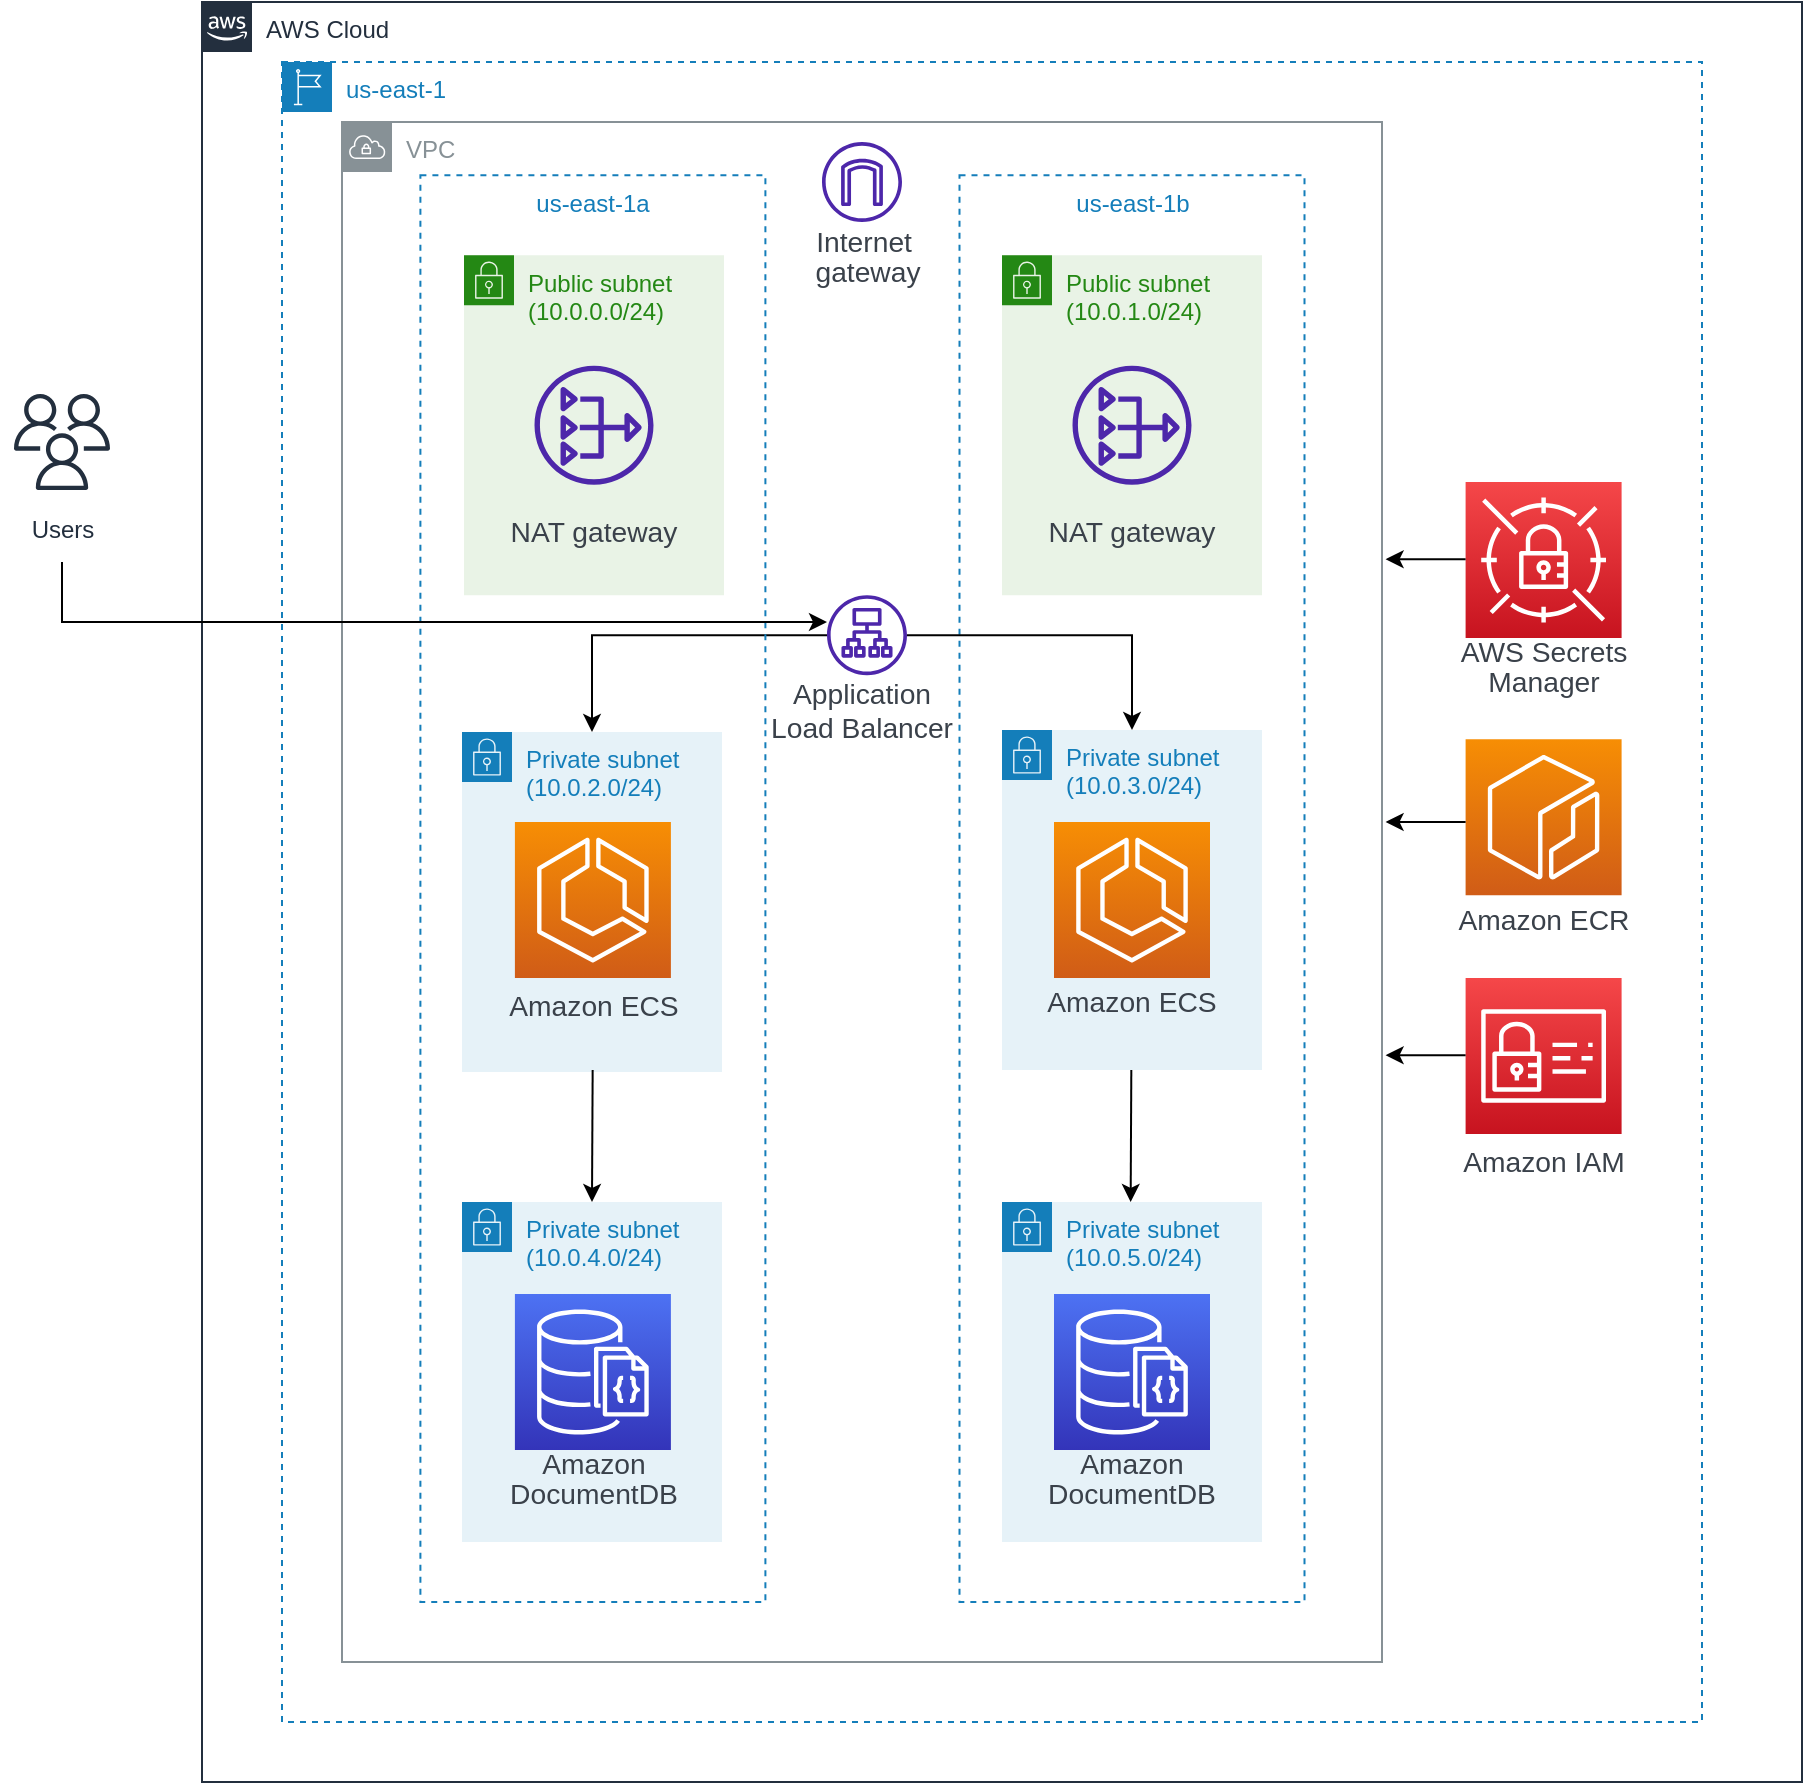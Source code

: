 <mxfile version="27.0.9" pages="6">
  <diagram name="AWS architecture" id="dNMjxEWE6OLOWAnIZZ9g">
    <mxGraphModel dx="1225" dy="681" grid="1" gridSize="10" guides="1" tooltips="1" connect="1" arrows="1" fold="1" page="1" pageScale="1" pageWidth="850" pageHeight="1100" math="0" shadow="0">
      <root>
        <mxCell id="0" />
        <mxCell id="1" parent="0" />
        <mxCell id="4KngsPxyyKeknxrYJ8BE-71" value="Private subnet (10.0.4.0/24)" style="points=[[0,0],[0.25,0],[0.5,0],[0.75,0],[1,0],[1,0.25],[1,0.5],[1,0.75],[1,1],[0.75,1],[0.5,1],[0.25,1],[0,1],[0,0.75],[0,0.5],[0,0.25]];outlineConnect=0;gradientColor=none;html=1;whiteSpace=wrap;fontSize=12;fontStyle=0;container=1;pointerEvents=0;collapsible=0;recursiveResize=0;shape=mxgraph.aws4.group;grIcon=mxgraph.aws4.group_security_group;grStroke=0;strokeColor=#147EBA;fillColor=#E6F2F8;verticalAlign=top;align=left;spacingLeft=30;fontColor=#147EBA;dashed=0;" parent="1" vertex="1">
          <mxGeometry x="320" y="650" width="130" height="170" as="geometry" />
        </mxCell>
        <mxCell id="4KngsPxyyKeknxrYJ8BE-73" value="Private subnet (10.0.2.0/24)" style="points=[[0,0],[0.25,0],[0.5,0],[0.75,0],[1,0],[1,0.25],[1,0.5],[1,0.75],[1,1],[0.75,1],[0.5,1],[0.25,1],[0,1],[0,0.75],[0,0.5],[0,0.25]];outlineConnect=0;gradientColor=none;html=1;whiteSpace=wrap;fontSize=12;fontStyle=0;container=1;pointerEvents=0;collapsible=0;recursiveResize=0;shape=mxgraph.aws4.group;grIcon=mxgraph.aws4.group_security_group;grStroke=0;strokeColor=#147EBA;fillColor=#E6F2F8;verticalAlign=top;align=left;spacingLeft=30;fontColor=#147EBA;dashed=0;" parent="1" vertex="1">
          <mxGeometry x="320" y="415" width="130" height="170" as="geometry" />
        </mxCell>
        <mxCell id="4KngsPxyyKeknxrYJ8BE-5" value="AWS Cloud" style="points=[[0,0],[0.25,0],[0.5,0],[0.75,0],[1,0],[1,0.25],[1,0.5],[1,0.75],[1,1],[0.75,1],[0.5,1],[0.25,1],[0,1],[0,0.75],[0,0.5],[0,0.25]];outlineConnect=0;gradientColor=none;html=1;whiteSpace=wrap;fontSize=12;fontStyle=0;container=0;pointerEvents=0;collapsible=0;recursiveResize=0;shape=mxgraph.aws4.group;grIcon=mxgraph.aws4.group_aws_cloud_alt;strokeColor=#232F3E;fillColor=none;verticalAlign=top;align=left;spacingLeft=30;fontColor=#232F3E;dashed=0;" parent="1" vertex="1">
          <mxGeometry x="190" y="50" width="800" height="890" as="geometry" />
        </mxCell>
        <mxCell id="4KngsPxyyKeknxrYJ8BE-105" style="edgeStyle=orthogonalEdgeStyle;rounded=0;orthogonalLoop=1;jettySize=auto;html=1;" parent="1" source="4KngsPxyyKeknxrYJ8BE-100" target="4KngsPxyyKeknxrYJ8BE-73" edge="1">
          <mxGeometry relative="1" as="geometry">
            <mxPoint x="108" y="516" as="sourcePoint" />
            <mxPoint x="303" y="648" as="targetPoint" />
            <Array as="points">
              <mxPoint x="385" y="367" />
            </Array>
          </mxGeometry>
        </mxCell>
        <mxCell id="4KngsPxyyKeknxrYJ8BE-114" value="Users" style="sketch=0;outlineConnect=0;fontColor=#232F3E;gradientColor=none;strokeColor=#232F3E;fillColor=#ffffff;dashed=0;verticalLabelPosition=bottom;verticalAlign=top;align=center;html=1;fontSize=12;fontStyle=0;aspect=fixed;shape=mxgraph.aws4.resourceIcon;resIcon=mxgraph.aws4.users;" parent="1" vertex="1">
          <mxGeometry x="90" y="240" width="60" height="60" as="geometry" />
        </mxCell>
        <mxCell id="4KngsPxyyKeknxrYJ8BE-63" value="us-east-1" style="points=[[0,0],[0.25,0],[0.5,0],[0.75,0],[1,0],[1,0.25],[1,0.5],[1,0.75],[1,1],[0.75,1],[0.5,1],[0.25,1],[0,1],[0,0.75],[0,0.5],[0,0.25]];outlineConnect=0;gradientColor=none;html=1;whiteSpace=wrap;fontSize=12;fontStyle=0;container=1;pointerEvents=0;collapsible=0;recursiveResize=0;shape=mxgraph.aws4.group;grIcon=mxgraph.aws4.group_region;strokeColor=#147EBA;fillColor=none;verticalAlign=top;align=left;spacingLeft=30;fontColor=#147EBA;dashed=1;" parent="1" vertex="1">
          <mxGeometry x="230" y="80" width="710" height="830" as="geometry" />
        </mxCell>
        <mxCell id="4KngsPxyyKeknxrYJ8BE-69" value="Public subnet (10.0.0.0/24)" style="points=[[0,0],[0.25,0],[0.5,0],[0.75,0],[1,0],[1,0.25],[1,0.5],[1,0.75],[1,1],[0.75,1],[0.5,1],[0.25,1],[0,1],[0,0.75],[0,0.5],[0,0.25]];outlineConnect=0;gradientColor=none;html=1;whiteSpace=wrap;fontSize=12;fontStyle=0;container=1;pointerEvents=0;collapsible=0;recursiveResize=0;shape=mxgraph.aws4.group;grIcon=mxgraph.aws4.group_security_group;grStroke=0;strokeColor=#248814;fillColor=#E9F3E6;verticalAlign=top;align=left;spacingLeft=30;fontColor=#248814;dashed=0;" parent="4KngsPxyyKeknxrYJ8BE-63" vertex="1">
          <mxGeometry x="91" y="96.58" width="130" height="170" as="geometry" />
        </mxCell>
        <mxCell id="4KngsPxyyKeknxrYJ8BE-117" value="us-east-1b" style="fillColor=none;strokeColor=#147EBA;dashed=1;verticalAlign=top;fontStyle=0;fontColor=#147EBA;whiteSpace=wrap;html=1;" parent="4KngsPxyyKeknxrYJ8BE-63" vertex="1">
          <mxGeometry x="338.75" y="56.58" width="172.5" height="713.42" as="geometry" />
        </mxCell>
        <mxCell id="4KngsPxyyKeknxrYJ8BE-74" value="us-east-1a" style="fillColor=none;strokeColor=#147EBA;dashed=1;verticalAlign=top;fontStyle=0;fontColor=#147EBA;whiteSpace=wrap;html=1;" parent="4KngsPxyyKeknxrYJ8BE-63" vertex="1">
          <mxGeometry x="69.2" y="56.58" width="172.5" height="713.42" as="geometry" />
        </mxCell>
        <mxCell id="4KngsPxyyKeknxrYJ8BE-80" value="VPC" style="sketch=0;outlineConnect=0;gradientColor=none;html=1;whiteSpace=wrap;fontSize=12;fontStyle=0;shape=mxgraph.aws4.group;grIcon=mxgraph.aws4.group_vpc;strokeColor=#879196;fillColor=none;verticalAlign=top;align=left;spacingLeft=30;fontColor=#879196;dashed=0;" parent="4KngsPxyyKeknxrYJ8BE-63" vertex="1">
          <mxGeometry x="30" y="30" width="520" height="770" as="geometry" />
        </mxCell>
        <mxCell id="4KngsPxyyKeknxrYJ8BE-83" value="Private subnet (10.0.5.0/24)" style="points=[[0,0],[0.25,0],[0.5,0],[0.75,0],[1,0],[1,0.25],[1,0.5],[1,0.75],[1,1],[0.75,1],[0.5,1],[0.25,1],[0,1],[0,0.75],[0,0.5],[0,0.25]];outlineConnect=0;gradientColor=none;html=1;whiteSpace=wrap;fontSize=12;fontStyle=0;container=1;pointerEvents=0;collapsible=0;recursiveResize=0;shape=mxgraph.aws4.group;grIcon=mxgraph.aws4.group_security_group;grStroke=0;strokeColor=#147EBA;fillColor=#E6F2F8;verticalAlign=top;align=left;spacingLeft=30;fontColor=#147EBA;dashed=0;" parent="4KngsPxyyKeknxrYJ8BE-63" vertex="1">
          <mxGeometry x="360" y="570" width="130" height="170" as="geometry" />
        </mxCell>
        <mxCell id="4KngsPxyyKeknxrYJ8BE-92" value="&lt;div style=&quot;font-size: 1px&quot;&gt;&lt;p style=&quot;align:center;margin-left:0;margin-right:0;margin-top:0px;margin-bottom:0px;text-indent:0;valign:middle;direction:ltr;&quot;&gt;&lt;font style=&quot;font-size:14.11px;font-family:Arial;color:#3a414a;direction:ltr;letter-spacing:0px;line-height:100%;opacity:1&quot;&gt;Amazon DocumentDB&lt;/font&gt;&lt;/p&gt;&lt;/div&gt;" style="text;vsdxID=62;fillColor=none;gradientColor=none;strokeColor=none;spacingTop=-3;spacingBottom=-3;spacingLeft=-3;spacingRight=-3;points=[[0,0.5,0],[1,0.5,0],[0.5,1,0],[0.5,0,0],[0,1,0]];labelBackgroundColor=none;rounded=1;html=1;whiteSpace=wrap;verticalAlign=middle;align=center;;html=1;" parent="4KngsPxyyKeknxrYJ8BE-83" vertex="1">
          <mxGeometry x="14.2" y="124" width="101.6" height="28.58" as="geometry" />
        </mxCell>
        <mxCell id="4KngsPxyyKeknxrYJ8BE-85" value="" style="sketch=0;points=[[0,0,0],[0.25,0,0],[0.5,0,0],[0.75,0,0],[1,0,0],[0,1,0],[0.25,1,0],[0.5,1,0],[0.75,1,0],[1,1,0],[0,0.25,0],[0,0.5,0],[0,0.75,0],[1,0.25,0],[1,0.5,0],[1,0.75,0]];outlineConnect=0;fontColor=#232F3E;gradientColor=#F54749;gradientDirection=north;fillColor=#C7131F;strokeColor=#ffffff;dashed=0;verticalLabelPosition=bottom;verticalAlign=top;align=center;html=1;fontSize=12;fontStyle=0;aspect=fixed;shape=mxgraph.aws4.resourceIcon;resIcon=mxgraph.aws4.secrets_manager;" parent="4KngsPxyyKeknxrYJ8BE-63" vertex="1">
          <mxGeometry x="591.8" y="210" width="78" height="78" as="geometry" />
        </mxCell>
        <mxCell id="4KngsPxyyKeknxrYJ8BE-86" value="" style="sketch=0;points=[[0,0,0],[0.25,0,0],[0.5,0,0],[0.75,0,0],[1,0,0],[0,1,0],[0.25,1,0],[0.5,1,0],[0.75,1,0],[1,1,0],[0,0.25,0],[0,0.5,0],[0,0.75,0],[1,0.25,0],[1,0.5,0],[1,0.75,0]];outlineConnect=0;fontColor=#232F3E;gradientColor=#F78E04;gradientDirection=north;fillColor=#D05C17;strokeColor=#ffffff;dashed=0;verticalLabelPosition=bottom;verticalAlign=top;align=center;html=1;fontSize=12;fontStyle=0;aspect=fixed;shape=mxgraph.aws4.resourceIcon;resIcon=mxgraph.aws4.ecr;" parent="4KngsPxyyKeknxrYJ8BE-63" vertex="1">
          <mxGeometry x="591.8" y="338.58" width="78" height="78" as="geometry" />
        </mxCell>
        <mxCell id="4KngsPxyyKeknxrYJ8BE-87" value="&lt;div style=&quot;font-size: 1px&quot;&gt;&lt;p style=&quot;align:center;margin-left:0;margin-right:0;margin-top:0px;margin-bottom:0px;text-indent:0;valign:middle;direction:ltr;&quot;&gt;&lt;font style=&quot;font-size:14.11px;font-family:Arial;color:#3a414a;direction:ltr;letter-spacing:0px;line-height:100%;opacity:1&quot;&gt;AWS Secrets Manager&lt;/font&gt;&lt;/p&gt;&lt;/div&gt;" style="text;vsdxID=62;fillColor=none;gradientColor=none;strokeColor=none;spacingTop=-3;spacingBottom=-3;spacingLeft=-3;spacingRight=-3;points=[[0,0.5,0],[1,0.5,0],[0.5,1,0],[0.5,0,0],[0,1,0]];labelBackgroundColor=none;rounded=1;html=1;whiteSpace=wrap;verticalAlign=middle;align=center;;html=1;" parent="4KngsPxyyKeknxrYJ8BE-63" vertex="1">
          <mxGeometry x="580" y="288" width="101.6" height="28.58" as="geometry" />
        </mxCell>
        <mxCell id="4KngsPxyyKeknxrYJ8BE-88" value="" style="sketch=0;points=[[0,0,0],[0.25,0,0],[0.5,0,0],[0.75,0,0],[1,0,0],[0,1,0],[0.25,1,0],[0.5,1,0],[0.75,1,0],[1,1,0],[0,0.25,0],[0,0.5,0],[0,0.75,0],[1,0.25,0],[1,0.5,0],[1,0.75,0]];outlineConnect=0;fontColor=#232F3E;gradientColor=#F54749;gradientDirection=north;fillColor=#C7131F;strokeColor=#ffffff;dashed=0;verticalLabelPosition=bottom;verticalAlign=top;align=center;html=1;fontSize=12;fontStyle=0;aspect=fixed;shape=mxgraph.aws4.resourceIcon;resIcon=mxgraph.aws4.identity_and_access_management;" parent="4KngsPxyyKeknxrYJ8BE-63" vertex="1">
          <mxGeometry x="591.8" y="458" width="78" height="78" as="geometry" />
        </mxCell>
        <mxCell id="4KngsPxyyKeknxrYJ8BE-90" value="&lt;div style=&quot;font-size: 1px&quot;&gt;&lt;p style=&quot;align:center;margin-left:0;margin-right:0;margin-top:0px;margin-bottom:0px;text-indent:0;valign:middle;direction:ltr;&quot;&gt;&lt;font style=&quot;font-size:14.11px;font-family:Arial;color:#3a414a;direction:ltr;letter-spacing:0px;line-height:100%;opacity:1&quot;&gt;Amazon ECS&lt;/font&gt;&lt;/p&gt;&lt;/div&gt;" style="text;vsdxID=62;fillColor=none;gradientColor=none;strokeColor=none;spacingTop=-3;spacingBottom=-3;spacingLeft=-3;spacingRight=-3;points=[[0,0.5,0],[1,0.5,0],[0.5,1,0],[0.5,0,0],[0,1,0]];labelBackgroundColor=none;rounded=1;html=1;whiteSpace=wrap;verticalAlign=middle;align=center;;html=1;" parent="4KngsPxyyKeknxrYJ8BE-63" vertex="1">
          <mxGeometry x="105.2" y="458" width="101.6" height="28.58" as="geometry" />
        </mxCell>
        <mxCell id="4KngsPxyyKeknxrYJ8BE-91" value="&lt;div style=&quot;font-size: 1px&quot;&gt;&lt;p style=&quot;align:center;margin-left:0;margin-right:0;margin-top:0px;margin-bottom:0px;text-indent:0;valign:middle;direction:ltr;&quot;&gt;&lt;font style=&quot;font-size:14.11px;font-family:Arial;color:#3a414a;direction:ltr;letter-spacing:0px;line-height:100%;opacity:1&quot;&gt;Amazon DocumentDB&lt;/font&gt;&lt;/p&gt;&lt;/div&gt;" style="text;vsdxID=62;fillColor=none;gradientColor=none;strokeColor=none;spacingTop=-3;spacingBottom=-3;spacingLeft=-3;spacingRight=-3;points=[[0,0.5,0],[1,0.5,0],[0.5,1,0],[0.5,0,0],[0,1,0]];labelBackgroundColor=none;rounded=1;html=1;whiteSpace=wrap;verticalAlign=middle;align=center;;html=1;" parent="4KngsPxyyKeknxrYJ8BE-63" vertex="1">
          <mxGeometry x="105.2" y="694" width="101.6" height="28.58" as="geometry" />
        </mxCell>
        <mxCell id="4KngsPxyyKeknxrYJ8BE-98" value="" style="sketch=0;outlineConnect=0;fontColor=#232F3E;gradientColor=none;fillColor=#4D27AA;strokeColor=none;dashed=0;verticalLabelPosition=bottom;verticalAlign=top;align=center;html=1;fontSize=12;fontStyle=0;aspect=fixed;pointerEvents=1;shape=mxgraph.aws4.internet_gateway;" parent="4KngsPxyyKeknxrYJ8BE-63" vertex="1">
          <mxGeometry x="270" y="40" width="40" height="40" as="geometry" />
        </mxCell>
        <mxCell id="4KngsPxyyKeknxrYJ8BE-99" value="&lt;div style=&quot;font-size: 1px&quot;&gt;&lt;p style=&quot;align:center;margin-left:0;margin-right:0;margin-top:0px;margin-bottom:0px;text-indent:0;valign:middle;direction:ltr;&quot;&gt;&lt;font style=&quot;font-size:14.11px;font-family:Arial;color:#3a414a;direction:ltr;letter-spacing:0px;line-height:100%;opacity:1&quot;&gt;Internet&amp;nbsp;&lt;/font&gt;&lt;/p&gt;&lt;p style=&quot;align:center;margin-left:0;margin-right:0;margin-top:0px;margin-bottom:0px;text-indent:0;valign:middle;direction:ltr;&quot;&gt;&lt;font style=&quot;font-size:14.11px;font-family:Arial;color:#3a414a;direction:ltr;letter-spacing:0px;line-height:100%;opacity:1&quot;&gt;gateway&lt;/font&gt;&lt;/p&gt;&lt;/div&gt;" style="text;vsdxID=62;fillColor=none;gradientColor=none;strokeColor=none;spacingTop=-3;spacingBottom=-3;spacingLeft=-3;spacingRight=-3;points=[[0,0.5,0],[1,0.5,0],[0.5,1,0],[0.5,0,0],[0,1,0]];labelBackgroundColor=none;rounded=1;html=1;whiteSpace=wrap;verticalAlign=middle;align=center;;html=1;" parent="4KngsPxyyKeknxrYJ8BE-63" vertex="1">
          <mxGeometry x="241.7" y="82.84" width="101.6" height="28.58" as="geometry" />
        </mxCell>
        <mxCell id="4KngsPxyyKeknxrYJ8BE-100" value="" style="sketch=0;outlineConnect=0;fontColor=#232F3E;gradientColor=none;fillColor=#4D27AA;strokeColor=none;dashed=0;verticalLabelPosition=bottom;verticalAlign=top;align=center;html=1;fontSize=12;fontStyle=0;aspect=fixed;pointerEvents=1;shape=mxgraph.aws4.application_load_balancer;" parent="4KngsPxyyKeknxrYJ8BE-63" vertex="1">
          <mxGeometry x="272.5" y="266.58" width="40" height="40" as="geometry" />
        </mxCell>
        <mxCell id="4KngsPxyyKeknxrYJ8BE-101" value="&lt;div style=&quot;&quot;&gt;&lt;p style=&quot;margin: 0px; text-indent: 0px; direction: ltr;&quot;&gt;&lt;font face=&quot;Arial&quot; color=&quot;#3a414a&quot;&gt;&lt;span style=&quot;font-size: 14.11px;&quot;&gt;Application&lt;/span&gt;&lt;/font&gt;&lt;/p&gt;&lt;p style=&quot;margin: 0px; text-indent: 0px; direction: ltr;&quot;&gt;&lt;font face=&quot;Arial&quot; color=&quot;#3a414a&quot;&gt;&lt;span style=&quot;font-size: 14.11px;&quot;&gt;Load Balancer&lt;/span&gt;&lt;/font&gt;&lt;/p&gt;&lt;/div&gt;" style="text;vsdxID=62;fillColor=none;gradientColor=none;strokeColor=none;spacingTop=-3;spacingBottom=-3;spacingLeft=-3;spacingRight=-3;points=[[0,0.5,0],[1,0.5,0],[0.5,1,0],[0.5,0,0],[0,1,0]];labelBackgroundColor=none;rounded=1;html=1;whiteSpace=wrap;verticalAlign=middle;align=center;;html=1;" parent="4KngsPxyyKeknxrYJ8BE-63" vertex="1">
          <mxGeometry x="239.2" y="310.0" width="101.6" height="28.58" as="geometry" />
        </mxCell>
        <mxCell id="4KngsPxyyKeknxrYJ8BE-72" value="Private subnet (10.0.3.0/24)" style="points=[[0,0],[0.25,0],[0.5,0],[0.75,0],[1,0],[1,0.25],[1,0.5],[1,0.75],[1,1],[0.75,1],[0.5,1],[0.25,1],[0,1],[0,0.75],[0,0.5],[0,0.25]];outlineConnect=0;gradientColor=none;html=1;whiteSpace=wrap;fontSize=12;fontStyle=0;container=1;pointerEvents=0;collapsible=0;recursiveResize=0;shape=mxgraph.aws4.group;grIcon=mxgraph.aws4.group_security_group;grStroke=0;strokeColor=#147EBA;fillColor=#E6F2F8;verticalAlign=top;align=left;spacingLeft=30;fontColor=#147EBA;dashed=0;" parent="4KngsPxyyKeknxrYJ8BE-63" vertex="1">
          <mxGeometry x="360" y="334" width="130" height="170" as="geometry" />
        </mxCell>
        <mxCell id="4KngsPxyyKeknxrYJ8BE-89" value="&lt;div style=&quot;font-size: 1px&quot;&gt;&lt;p style=&quot;align:center;margin-left:0;margin-right:0;margin-top:0px;margin-bottom:0px;text-indent:0;valign:middle;direction:ltr;&quot;&gt;&lt;font style=&quot;font-size:14.11px;font-family:Arial;color:#3a414a;direction:ltr;letter-spacing:0px;line-height:100%;opacity:1&quot;&gt;Amazon ECS&lt;/font&gt;&lt;/p&gt;&lt;/div&gt;" style="text;vsdxID=62;fillColor=none;gradientColor=none;strokeColor=none;spacingTop=-3;spacingBottom=-3;spacingLeft=-3;spacingRight=-3;points=[[0,0.5,0],[1,0.5,0],[0.5,1,0],[0.5,0,0],[0,1,0]];labelBackgroundColor=none;rounded=1;html=1;whiteSpace=wrap;verticalAlign=middle;align=center;;html=1;" parent="4KngsPxyyKeknxrYJ8BE-72" vertex="1">
          <mxGeometry x="14.2" y="122" width="101.6" height="28.58" as="geometry" />
        </mxCell>
        <mxCell id="4KngsPxyyKeknxrYJ8BE-70" value="Public subnet (10.0.1.0/24)" style="points=[[0,0],[0.25,0],[0.5,0],[0.75,0],[1,0],[1,0.25],[1,0.5],[1,0.75],[1,1],[0.75,1],[0.5,1],[0.25,1],[0,1],[0,0.75],[0,0.5],[0,0.25]];outlineConnect=0;gradientColor=none;html=1;whiteSpace=wrap;fontSize=12;fontStyle=0;container=1;pointerEvents=0;collapsible=0;recursiveResize=0;shape=mxgraph.aws4.group;grIcon=mxgraph.aws4.group_security_group;grStroke=0;strokeColor=#248814;fillColor=#E9F3E6;verticalAlign=top;align=left;spacingLeft=30;fontColor=#248814;dashed=0;" parent="4KngsPxyyKeknxrYJ8BE-63" vertex="1">
          <mxGeometry x="360" y="96.58" width="130" height="170" as="geometry" />
        </mxCell>
        <mxCell id="4KngsPxyyKeknxrYJ8BE-93" value="&lt;div style=&quot;font-size: 1px&quot;&gt;&lt;p style=&quot;align:center;margin-left:0;margin-right:0;margin-top:0px;margin-bottom:0px;text-indent:0;valign:middle;direction:ltr;&quot;&gt;&lt;font style=&quot;font-size:14.11px;font-family:Arial;color:#3a414a;direction:ltr;letter-spacing:0px;line-height:100%;opacity:1&quot;&gt;NAT gateway&lt;/font&gt;&lt;/p&gt;&lt;/div&gt;" style="text;vsdxID=62;fillColor=none;gradientColor=none;strokeColor=none;spacingTop=-3;spacingBottom=-3;spacingLeft=-3;spacingRight=-3;points=[[0,0.5,0],[1,0.5,0],[0.5,1,0],[0.5,0,0],[0,1,0]];labelBackgroundColor=none;rounded=1;html=1;whiteSpace=wrap;verticalAlign=middle;align=center;;html=1;" parent="4KngsPxyyKeknxrYJ8BE-70" vertex="1">
          <mxGeometry x="-254.8" y="124.0" width="101.6" height="28.58" as="geometry" />
        </mxCell>
        <mxCell id="4KngsPxyyKeknxrYJ8BE-75" value="" style="sketch=0;outlineConnect=0;fontColor=#232F3E;gradientColor=none;fillColor=#4D27AA;strokeColor=none;dashed=0;verticalLabelPosition=bottom;verticalAlign=top;align=center;html=1;fontSize=12;fontStyle=0;aspect=fixed;pointerEvents=1;shape=mxgraph.aws4.nat_gateway;" parent="4KngsPxyyKeknxrYJ8BE-70" vertex="1">
          <mxGeometry x="-233.75" y="55.25" width="59.5" height="59.5" as="geometry" />
        </mxCell>
        <mxCell id="hesGQVwG7L23yBsGIyf_-1" value="&lt;div style=&quot;font-size: 1px&quot;&gt;&lt;p style=&quot;align:center;margin-left:0;margin-right:0;margin-top:0px;margin-bottom:0px;text-indent:0;valign:middle;direction:ltr;&quot;&gt;&lt;font style=&quot;font-size:14.11px;font-family:Arial;color:#3a414a;direction:ltr;letter-spacing:0px;line-height:100%;opacity:1&quot;&gt;NAT gateway&lt;/font&gt;&lt;/p&gt;&lt;/div&gt;" style="text;vsdxID=62;fillColor=none;gradientColor=none;strokeColor=none;spacingTop=-3;spacingBottom=-3;spacingLeft=-3;spacingRight=-3;points=[[0,0.5,0],[1,0.5,0],[0.5,1,0],[0.5,0,0],[0,1,0]];labelBackgroundColor=none;rounded=1;html=1;whiteSpace=wrap;verticalAlign=middle;align=center;;html=1;" vertex="1" parent="4KngsPxyyKeknxrYJ8BE-70">
          <mxGeometry x="14.2" y="124.0" width="101.6" height="28.58" as="geometry" />
        </mxCell>
        <mxCell id="hesGQVwG7L23yBsGIyf_-2" value="" style="sketch=0;outlineConnect=0;fontColor=#232F3E;gradientColor=none;fillColor=#4D27AA;strokeColor=none;dashed=0;verticalLabelPosition=bottom;verticalAlign=top;align=center;html=1;fontSize=12;fontStyle=0;aspect=fixed;pointerEvents=1;shape=mxgraph.aws4.nat_gateway;" vertex="1" parent="4KngsPxyyKeknxrYJ8BE-70">
          <mxGeometry x="35.25" y="55.25" width="59.5" height="59.5" as="geometry" />
        </mxCell>
        <mxCell id="4KngsPxyyKeknxrYJ8BE-107" style="edgeStyle=orthogonalEdgeStyle;rounded=0;orthogonalLoop=1;jettySize=auto;html=1;entryX=0.5;entryY=0;entryDx=0;entryDy=0;" parent="4KngsPxyyKeknxrYJ8BE-63" source="4KngsPxyyKeknxrYJ8BE-100" target="4KngsPxyyKeknxrYJ8BE-72" edge="1">
          <mxGeometry relative="1" as="geometry">
            <Array as="points" />
            <mxPoint x="290" y="747.86" as="sourcePoint" />
            <mxPoint x="433.367" y="339.93" as="targetPoint" />
          </mxGeometry>
        </mxCell>
        <mxCell id="4KngsPxyyKeknxrYJ8BE-111" value="" style="endArrow=classic;html=1;rounded=0;" parent="4KngsPxyyKeknxrYJ8BE-63" edge="1">
          <mxGeometry width="50" height="50" relative="1" as="geometry">
            <mxPoint x="155.33" y="504" as="sourcePoint" />
            <mxPoint x="155" y="570" as="targetPoint" />
          </mxGeometry>
        </mxCell>
        <mxCell id="4KngsPxyyKeknxrYJ8BE-112" value="" style="endArrow=classic;html=1;rounded=0;" parent="4KngsPxyyKeknxrYJ8BE-63" edge="1">
          <mxGeometry width="50" height="50" relative="1" as="geometry">
            <mxPoint x="424.66" y="504" as="sourcePoint" />
            <mxPoint x="424.33" y="570" as="targetPoint" />
          </mxGeometry>
        </mxCell>
        <mxCell id="4KngsPxyyKeknxrYJ8BE-118" value="&lt;div style=&quot;&quot;&gt;&lt;p style=&quot;margin: 0px; text-indent: 0px; direction: ltr;&quot;&gt;&lt;font face=&quot;Arial&quot; color=&quot;#3a414a&quot;&gt;&lt;span style=&quot;font-size: 14.11px;&quot;&gt;Amazon ECR&lt;/span&gt;&lt;/font&gt;&lt;/p&gt;&lt;/div&gt;" style="text;vsdxID=62;fillColor=none;gradientColor=none;strokeColor=none;spacingTop=-3;spacingBottom=-3;spacingLeft=-3;spacingRight=-3;points=[[0,0.5,0],[1,0.5,0],[0.5,1,0],[0.5,0,0],[0,1,0]];labelBackgroundColor=none;rounded=1;html=1;whiteSpace=wrap;verticalAlign=middle;align=center;;html=1;" parent="4KngsPxyyKeknxrYJ8BE-63" vertex="1">
          <mxGeometry x="580" y="414.58" width="101.6" height="28.58" as="geometry" />
        </mxCell>
        <mxCell id="4KngsPxyyKeknxrYJ8BE-119" value="&lt;div style=&quot;&quot;&gt;&lt;p style=&quot;margin: 0px; text-indent: 0px; direction: ltr;&quot;&gt;&lt;font face=&quot;Arial&quot; color=&quot;#3a414a&quot;&gt;&lt;span style=&quot;font-size: 14.11px;&quot;&gt;Amazon IAM&lt;/span&gt;&lt;/font&gt;&lt;/p&gt;&lt;/div&gt;" style="text;vsdxID=62;fillColor=none;gradientColor=none;strokeColor=none;spacingTop=-3;spacingBottom=-3;spacingLeft=-3;spacingRight=-3;points=[[0,0.5,0],[1,0.5,0],[0.5,1,0],[0.5,0,0],[0,1,0]];labelBackgroundColor=none;rounded=1;html=1;whiteSpace=wrap;verticalAlign=middle;align=center;;html=1;" parent="4KngsPxyyKeknxrYJ8BE-63" vertex="1">
          <mxGeometry x="580" y="536" width="101.6" height="28.58" as="geometry" />
        </mxCell>
        <mxCell id="4KngsPxyyKeknxrYJ8BE-126" value="" style="endArrow=classic;html=1;rounded=0;" parent="4KngsPxyyKeknxrYJ8BE-63" edge="1">
          <mxGeometry width="50" height="50" relative="1" as="geometry">
            <mxPoint x="591.8" y="248.6" as="sourcePoint" />
            <mxPoint x="551.8" y="248.6" as="targetPoint" />
          </mxGeometry>
        </mxCell>
        <mxCell id="4KngsPxyyKeknxrYJ8BE-127" value="" style="endArrow=classic;html=1;rounded=0;" parent="4KngsPxyyKeknxrYJ8BE-63" edge="1">
          <mxGeometry width="50" height="50" relative="1" as="geometry">
            <mxPoint x="591.8" y="380" as="sourcePoint" />
            <mxPoint x="551.8" y="380" as="targetPoint" />
          </mxGeometry>
        </mxCell>
        <mxCell id="4KngsPxyyKeknxrYJ8BE-128" value="" style="endArrow=classic;html=1;rounded=0;" parent="4KngsPxyyKeknxrYJ8BE-63" edge="1">
          <mxGeometry width="50" height="50" relative="1" as="geometry">
            <mxPoint x="591.8" y="496.6" as="sourcePoint" />
            <mxPoint x="551.8" y="496.6" as="targetPoint" />
          </mxGeometry>
        </mxCell>
        <mxCell id="4_8X8kdxFPePiO15PJ0L-2" value="" style="sketch=0;points=[[0,0,0],[0.25,0,0],[0.5,0,0],[0.75,0,0],[1,0,0],[0,1,0],[0.25,1,0],[0.5,1,0],[0.75,1,0],[1,1,0],[0,0.25,0],[0,0.5,0],[0,0.75,0],[1,0.25,0],[1,0.5,0],[1,0.75,0]];outlineConnect=0;fontColor=#232F3E;gradientColor=#F78E04;gradientDirection=north;fillColor=#D05C17;strokeColor=#ffffff;dashed=0;verticalLabelPosition=bottom;verticalAlign=top;align=center;html=1;fontSize=12;fontStyle=0;aspect=fixed;shape=mxgraph.aws4.resourceIcon;resIcon=mxgraph.aws4.ecs;" parent="4KngsPxyyKeknxrYJ8BE-63" vertex="1">
          <mxGeometry x="116.45" y="380" width="78" height="78" as="geometry" />
        </mxCell>
        <mxCell id="4_8X8kdxFPePiO15PJ0L-1" value="" style="sketch=0;points=[[0,0,0],[0.25,0,0],[0.5,0,0],[0.75,0,0],[1,0,0],[0,1,0],[0.25,1,0],[0.5,1,0],[0.75,1,0],[1,1,0],[0,0.25,0],[0,0.5,0],[0,0.75,0],[1,0.25,0],[1,0.5,0],[1,0.75,0]];outlineConnect=0;fontColor=#232F3E;gradientColor=#F78E04;gradientDirection=north;fillColor=#D05C17;strokeColor=#ffffff;dashed=0;verticalLabelPosition=bottom;verticalAlign=top;align=center;html=1;fontSize=12;fontStyle=0;aspect=fixed;shape=mxgraph.aws4.resourceIcon;resIcon=mxgraph.aws4.ecs;" parent="4KngsPxyyKeknxrYJ8BE-63" vertex="1">
          <mxGeometry x="386" y="380" width="78" height="78" as="geometry" />
        </mxCell>
        <mxCell id="i6223egCj4m1ZTvvv_4e-1" value="" style="sketch=0;points=[[0,0,0],[0.25,0,0],[0.5,0,0],[0.75,0,0],[1,0,0],[0,1,0],[0.25,1,0],[0.5,1,0],[0.75,1,0],[1,1,0],[0,0.25,0],[0,0.5,0],[0,0.75,0],[1,0.25,0],[1,0.5,0],[1,0.75,0]];outlineConnect=0;fontColor=#232F3E;gradientColor=#4D72F3;gradientDirection=north;fillColor=#3334B9;strokeColor=#ffffff;dashed=0;verticalLabelPosition=bottom;verticalAlign=top;align=center;html=1;fontSize=12;fontStyle=0;aspect=fixed;shape=mxgraph.aws4.resourceIcon;resIcon=mxgraph.aws4.documentdb_with_mongodb_compatibility;" parent="4KngsPxyyKeknxrYJ8BE-63" vertex="1">
          <mxGeometry x="116.45" y="616" width="78" height="78" as="geometry" />
        </mxCell>
        <mxCell id="i6223egCj4m1ZTvvv_4e-2" value="" style="sketch=0;points=[[0,0,0],[0.25,0,0],[0.5,0,0],[0.75,0,0],[1,0,0],[0,1,0],[0.25,1,0],[0.5,1,0],[0.75,1,0],[1,1,0],[0,0.25,0],[0,0.5,0],[0,0.75,0],[1,0.25,0],[1,0.5,0],[1,0.75,0]];outlineConnect=0;fontColor=#232F3E;gradientColor=#4D72F3;gradientDirection=north;fillColor=#3334B9;strokeColor=#ffffff;dashed=0;verticalLabelPosition=bottom;verticalAlign=top;align=center;html=1;fontSize=12;fontStyle=0;aspect=fixed;shape=mxgraph.aws4.resourceIcon;resIcon=mxgraph.aws4.documentdb_with_mongodb_compatibility;" parent="4KngsPxyyKeknxrYJ8BE-63" vertex="1">
          <mxGeometry x="386" y="616" width="78" height="78" as="geometry" />
        </mxCell>
        <mxCell id="2CO0WkZjvYCx62Hysczg-1" style="edgeStyle=orthogonalEdgeStyle;rounded=0;orthogonalLoop=1;jettySize=auto;html=1;" parent="1" target="4KngsPxyyKeknxrYJ8BE-100" edge="1">
          <mxGeometry relative="1" as="geometry">
            <Array as="points">
              <mxPoint x="120" y="360" />
            </Array>
            <mxPoint x="120" y="330" as="sourcePoint" />
            <mxPoint x="522" y="346.58" as="targetPoint" />
          </mxGeometry>
        </mxCell>
      </root>
    </mxGraphModel>
  </diagram>
  <diagram id="Hu4qDtYrqiKHC2gGp2Ph" name="VPC">
    <mxGraphModel dx="1266" dy="697" grid="1" gridSize="10" guides="1" tooltips="1" connect="1" arrows="1" fold="1" page="1" pageScale="1" pageWidth="850" pageHeight="1100" math="0" shadow="0">
      <root>
        <mxCell id="0" />
        <mxCell id="1" parent="0" />
        <mxCell id="XHnvUdcWZfndDkm99ziT-1" value="Public subnet&lt;br&gt;(10.0.0.0/24)" style="points=[[0,0],[0.25,0],[0.5,0],[0.75,0],[1,0],[1,0.25],[1,0.5],[1,0.75],[1,1],[0.75,1],[0.5,1],[0.25,1],[0,1],[0,0.75],[0,0.5],[0,0.25]];outlineConnect=0;gradientColor=none;html=1;whiteSpace=wrap;fontSize=12;fontStyle=0;container=1;pointerEvents=0;collapsible=0;recursiveResize=0;shape=mxgraph.aws4.group;grIcon=mxgraph.aws4.group_security_group;grStroke=0;strokeColor=#248814;fillColor=#E9F3E6;verticalAlign=top;align=left;spacingLeft=30;fontColor=#248814;dashed=0;" vertex="1" parent="1">
          <mxGeometry x="280" y="238.46" width="130" height="114.54" as="geometry" />
        </mxCell>
        <mxCell id="XHnvUdcWZfndDkm99ziT-2" value="Private subnet (10.0.4.0/24)" style="points=[[0,0],[0.25,0],[0.5,0],[0.75,0],[1,0],[1,0.25],[1,0.5],[1,0.75],[1,1],[0.75,1],[0.5,1],[0.25,1],[0,1],[0,0.75],[0,0.5],[0,0.25]];outlineConnect=0;gradientColor=none;html=1;whiteSpace=wrap;fontSize=12;fontStyle=0;container=1;pointerEvents=0;collapsible=0;recursiveResize=0;shape=mxgraph.aws4.group;grIcon=mxgraph.aws4.group_security_group;grStroke=0;strokeColor=#147EBA;fillColor=#E6F2F8;verticalAlign=top;align=left;spacingLeft=30;fontColor=#147EBA;dashed=0;" vertex="1" parent="1">
          <mxGeometry x="280" y="523" width="130" height="114.54" as="geometry" />
        </mxCell>
        <mxCell id="XHnvUdcWZfndDkm99ziT-3" value="" style="sketch=0;outlineConnect=0;fontColor=#232F3E;gradientColor=none;fillColor=#4D27AA;strokeColor=none;dashed=0;verticalLabelPosition=bottom;verticalAlign=top;align=center;html=1;fontSize=12;fontStyle=0;aspect=fixed;pointerEvents=1;shape=mxgraph.aws4.internet_gateway;" vertex="1" parent="1">
          <mxGeometry x="430" y="113" width="38.29" height="38.29" as="geometry" />
        </mxCell>
        <mxCell id="XHnvUdcWZfndDkm99ziT-4" value="&lt;div style=&quot;font-size: 1px&quot;&gt;&lt;p style=&quot;align:center;margin-left:0;margin-right:0;margin-top:0px;margin-bottom:0px;text-indent:0;valign:middle;direction:ltr;&quot;&gt;&lt;font style=&quot;font-size:14.11px;font-family:Arial;color:#3a414a;direction:ltr;letter-spacing:0px;line-height:100%;opacity:1&quot;&gt;Internet&amp;nbsp;&lt;/font&gt;&lt;/p&gt;&lt;p style=&quot;align:center;margin-left:0;margin-right:0;margin-top:0px;margin-bottom:0px;text-indent:0;valign:middle;direction:ltr;&quot;&gt;&lt;font style=&quot;font-size:14.11px;font-family:Arial;color:#3a414a;direction:ltr;letter-spacing:0px;line-height:100%;opacity:1&quot;&gt;gateway&lt;/font&gt;&lt;/p&gt;&lt;/div&gt;" style="text;vsdxID=62;fillColor=none;gradientColor=none;strokeColor=none;spacingTop=-3;spacingBottom=-3;spacingLeft=-3;spacingRight=-3;points=[[0,0.5,0],[1,0.5,0],[0.5,1,0],[0.5,0,0],[0,1,0]];labelBackgroundColor=none;rounded=1;html=1;whiteSpace=wrap;verticalAlign=middle;align=center;;html=1;" vertex="1" parent="1">
          <mxGeometry x="400" y="163.0" width="101.6" height="28.58" as="geometry" />
        </mxCell>
        <mxCell id="XHnvUdcWZfndDkm99ziT-5" value="Private subnet (10.0.2.0/24)" style="points=[[0,0],[0.25,0],[0.5,0],[0.75,0],[1,0],[1,0.25],[1,0.5],[1,0.75],[1,1],[0.75,1],[0.5,1],[0.25,1],[0,1],[0,0.75],[0,0.5],[0,0.25]];outlineConnect=0;gradientColor=none;html=1;whiteSpace=wrap;fontSize=12;fontStyle=0;container=1;pointerEvents=0;collapsible=0;recursiveResize=0;shape=mxgraph.aws4.group;grIcon=mxgraph.aws4.group_security_group;grStroke=0;strokeColor=#147EBA;fillColor=#E6F2F8;verticalAlign=top;align=left;spacingLeft=30;fontColor=#147EBA;dashed=0;" vertex="1" parent="1">
          <mxGeometry x="280" y="383" width="130" height="114.54" as="geometry" />
        </mxCell>
        <mxCell id="XHnvUdcWZfndDkm99ziT-6" value="Public subnet&lt;br&gt;(10.0.1.0/24)" style="points=[[0,0],[0.25,0],[0.5,0],[0.75,0],[1,0],[1,0.25],[1,0.5],[1,0.75],[1,1],[0.75,1],[0.5,1],[0.25,1],[0,1],[0,0.75],[0,0.5],[0,0.25]];outlineConnect=0;gradientColor=none;html=1;whiteSpace=wrap;fontSize=12;fontStyle=0;container=1;pointerEvents=0;collapsible=0;recursiveResize=0;shape=mxgraph.aws4.group;grIcon=mxgraph.aws4.group_security_group;grStroke=0;strokeColor=#248814;fillColor=#E9F3E6;verticalAlign=top;align=left;spacingLeft=30;fontColor=#248814;dashed=0;" vertex="1" parent="1">
          <mxGeometry x="480" y="240.73" width="130" height="114.54" as="geometry" />
        </mxCell>
        <mxCell id="XHnvUdcWZfndDkm99ziT-7" value="Private subnet (10.0.5.0/24)" style="points=[[0,0],[0.25,0],[0.5,0],[0.75,0],[1,0],[1,0.25],[1,0.5],[1,0.75],[1,1],[0.75,1],[0.5,1],[0.25,1],[0,1],[0,0.75],[0,0.5],[0,0.25]];outlineConnect=0;gradientColor=none;html=1;whiteSpace=wrap;fontSize=12;fontStyle=0;container=1;pointerEvents=0;collapsible=0;recursiveResize=0;shape=mxgraph.aws4.group;grIcon=mxgraph.aws4.group_security_group;grStroke=0;strokeColor=#147EBA;fillColor=#E6F2F8;verticalAlign=top;align=left;spacingLeft=30;fontColor=#147EBA;dashed=0;" vertex="1" parent="1">
          <mxGeometry x="480" y="525.27" width="130" height="114.54" as="geometry" />
        </mxCell>
        <mxCell id="XHnvUdcWZfndDkm99ziT-8" value="Private subnet (10.0.3.0/24)" style="points=[[0,0],[0.25,0],[0.5,0],[0.75,0],[1,0],[1,0.25],[1,0.5],[1,0.75],[1,1],[0.75,1],[0.5,1],[0.25,1],[0,1],[0,0.75],[0,0.5],[0,0.25]];outlineConnect=0;gradientColor=none;html=1;whiteSpace=wrap;fontSize=12;fontStyle=0;container=1;pointerEvents=0;collapsible=0;recursiveResize=0;shape=mxgraph.aws4.group;grIcon=mxgraph.aws4.group_security_group;grStroke=0;strokeColor=#147EBA;fillColor=#E6F2F8;verticalAlign=top;align=left;spacingLeft=30;fontColor=#147EBA;dashed=0;" vertex="1" parent="1">
          <mxGeometry x="480" y="385.27" width="130" height="114.54" as="geometry" />
        </mxCell>
        <mxCell id="XHnvUdcWZfndDkm99ziT-9" value="us-east-1a" style="fillColor=none;strokeColor=#147EBA;dashed=1;verticalAlign=top;fontStyle=0;fontColor=#147EBA;whiteSpace=wrap;html=1;" vertex="1" parent="1">
          <mxGeometry x="260" y="203" width="165" height="447.73" as="geometry" />
        </mxCell>
        <mxCell id="XHnvUdcWZfndDkm99ziT-10" value="us-east-1b" style="fillColor=none;strokeColor=#147EBA;dashed=1;verticalAlign=top;fontStyle=0;fontColor=#147EBA;whiteSpace=wrap;html=1;" vertex="1" parent="1">
          <mxGeometry x="462.5" y="203" width="165" height="447.73" as="geometry" />
        </mxCell>
        <mxCell id="XHnvUdcWZfndDkm99ziT-11" value="" style="sketch=0;outlineConnect=0;fontColor=#232F3E;gradientColor=none;fillColor=#4D27AA;strokeColor=none;dashed=0;verticalLabelPosition=bottom;verticalAlign=top;align=center;html=1;fontSize=12;fontStyle=0;aspect=fixed;pointerEvents=1;shape=mxgraph.aws4.nat_gateway;" vertex="1" parent="1">
          <mxGeometry x="325" y="275.73" width="40" height="40" as="geometry" />
        </mxCell>
        <mxCell id="XHnvUdcWZfndDkm99ziT-12" value="&lt;div style=&quot;&quot;&gt;&lt;p style=&quot;margin: 0px; text-indent: 0px; direction: ltr;&quot;&gt;&lt;font face=&quot;Arial&quot; color=&quot;#3a414a&quot;&gt;&lt;span style=&quot;font-size: 14.11px;&quot;&gt;NAT gateway&lt;/span&gt;&lt;/font&gt;&lt;/p&gt;&lt;/div&gt;" style="text;vsdxID=62;fillColor=none;gradientColor=none;strokeColor=none;spacingTop=-3;spacingBottom=-3;spacingLeft=-3;spacingRight=-3;points=[[0,0.5,0],[1,0.5,0],[0.5,1,0],[0.5,0,0],[0,1,0]];labelBackgroundColor=none;rounded=1;html=1;whiteSpace=wrap;verticalAlign=middle;align=center;;html=1;" vertex="1" parent="1">
          <mxGeometry x="291.7" y="315.73" width="101.6" height="28.58" as="geometry" />
        </mxCell>
        <mxCell id="XHnvUdcWZfndDkm99ziT-13" value="AWS Cloud" style="points=[[0,0],[0.25,0],[0.5,0],[0.75,0],[1,0],[1,0.25],[1,0.5],[1,0.75],[1,1],[0.75,1],[0.5,1],[0.25,1],[0,1],[0,0.75],[0,0.5],[0,0.25]];outlineConnect=0;gradientColor=none;html=1;whiteSpace=wrap;fontSize=12;fontStyle=0;container=1;pointerEvents=0;collapsible=0;recursiveResize=0;shape=mxgraph.aws4.group;grIcon=mxgraph.aws4.group_aws_cloud_alt;strokeColor=#232F3E;fillColor=none;verticalAlign=top;align=left;spacingLeft=30;fontColor=#232F3E;dashed=0;" vertex="1" parent="1">
          <mxGeometry x="90" y="40" width="630" height="660" as="geometry" />
        </mxCell>
        <mxCell id="XHnvUdcWZfndDkm99ziT-14" value="us-east-1" style="points=[[0,0],[0.25,0],[0.5,0],[0.75,0],[1,0],[1,0.25],[1,0.5],[1,0.75],[1,1],[0.75,1],[0.5,1],[0.25,1],[0,1],[0,0.75],[0,0.5],[0,0.25]];outlineConnect=0;gradientColor=none;html=1;whiteSpace=wrap;fontSize=12;fontStyle=0;container=1;pointerEvents=0;collapsible=0;recursiveResize=0;shape=mxgraph.aws4.group;grIcon=mxgraph.aws4.group_region;strokeColor=#147EBA;fillColor=none;verticalAlign=top;align=left;spacingLeft=30;fontColor=#147EBA;dashed=1;" vertex="1" parent="1">
          <mxGeometry x="120" y="67.14" width="570" height="612.86" as="geometry" />
        </mxCell>
        <mxCell id="XHnvUdcWZfndDkm99ziT-15" value="" style="rounded=0;whiteSpace=wrap;html=1;fillColor=none;" vertex="1" parent="1">
          <mxGeometry x="170" y="230.73" width="470" height="130" as="geometry" />
        </mxCell>
        <mxCell id="XHnvUdcWZfndDkm99ziT-16" value="" style="rounded=0;whiteSpace=wrap;html=1;fillColor=none;" vertex="1" parent="1">
          <mxGeometry x="170" y="375.27" width="470" height="130" as="geometry" />
        </mxCell>
        <mxCell id="XHnvUdcWZfndDkm99ziT-17" value="" style="rounded=0;whiteSpace=wrap;html=1;fillColor=none;" vertex="1" parent="1">
          <mxGeometry x="170" y="515.27" width="470" height="130" as="geometry" />
        </mxCell>
        <mxCell id="XHnvUdcWZfndDkm99ziT-18" value="&lt;font style=&quot;font-size: 14px;&quot;&gt;Public Subnets IP Range&lt;/font&gt;" style="text;html=1;strokeColor=none;fillColor=none;align=center;verticalAlign=middle;whiteSpace=wrap;rounded=0;" vertex="1" parent="1">
          <mxGeometry x="180" y="280.73" width="70" height="30" as="geometry" />
        </mxCell>
        <mxCell id="XHnvUdcWZfndDkm99ziT-19" value="&lt;font style=&quot;font-size: 14px;&quot;&gt;Private Subnets IP Range&lt;/font&gt;" style="text;html=1;strokeColor=none;fillColor=none;align=center;verticalAlign=middle;whiteSpace=wrap;rounded=0;" vertex="1" parent="1">
          <mxGeometry x="180" y="425.27" width="70" height="30" as="geometry" />
        </mxCell>
        <mxCell id="XHnvUdcWZfndDkm99ziT-20" value="&lt;font style=&quot;font-size: 14px;&quot;&gt;Database Subnets IP Range&lt;/font&gt;" style="text;html=1;strokeColor=none;fillColor=none;align=center;verticalAlign=middle;whiteSpace=wrap;rounded=0;" vertex="1" parent="1">
          <mxGeometry x="180" y="565.27" width="70" height="30" as="geometry" />
        </mxCell>
        <mxCell id="XHnvUdcWZfndDkm99ziT-21" value="VPC" style="sketch=0;outlineConnect=0;gradientColor=none;html=1;whiteSpace=wrap;fontSize=12;fontStyle=0;shape=mxgraph.aws4.group;grIcon=mxgraph.aws4.group_vpc;strokeColor=#B6BABF;fillColor=none;verticalAlign=top;align=left;spacingLeft=30;fontColor=#B6BABF;dashed=0;" vertex="1" parent="1">
          <mxGeometry x="150" y="100" width="510" height="562.27" as="geometry" />
        </mxCell>
      </root>
    </mxGraphModel>
  </diagram>
  <diagram id="YWUiPX3vzkre4cD8rR8G" name="ECS">
    <mxGraphModel dx="2116" dy="697" grid="1" gridSize="10" guides="1" tooltips="1" connect="1" arrows="1" fold="1" page="1" pageScale="1" pageWidth="850" pageHeight="1100" math="0" shadow="0">
      <root>
        <mxCell id="0" />
        <mxCell id="1" parent="0" />
        <mxCell id="oFJ_E-B6aieSZxdiSULm-1" value="Private subnet (10.0.2.0/24)" style="points=[[0,0],[0.25,0],[0.5,0],[0.75,0],[1,0],[1,0.25],[1,0.5],[1,0.75],[1,1],[0.75,1],[0.5,1],[0.25,1],[0,1],[0,0.75],[0,0.5],[0,0.25]];outlineConnect=0;gradientColor=none;html=1;whiteSpace=wrap;fontSize=12;fontStyle=0;container=1;pointerEvents=0;collapsible=0;recursiveResize=0;shape=mxgraph.aws4.group;grIcon=mxgraph.aws4.group_security_group;grStroke=0;strokeColor=#147EBA;fillColor=#E6F2F8;verticalAlign=top;align=left;spacingLeft=30;fontColor=#147EBA;dashed=0;" vertex="1" parent="1">
          <mxGeometry x="80" y="390" width="300" height="470" as="geometry" />
        </mxCell>
        <mxCell id="oFJ_E-B6aieSZxdiSULm-2" style="edgeStyle=orthogonalEdgeStyle;rounded=0;orthogonalLoop=1;jettySize=auto;html=1;" edge="1" parent="oFJ_E-B6aieSZxdiSULm-1">
          <mxGeometry relative="1" as="geometry">
            <mxPoint x="350" y="40" as="sourcePoint" />
            <mxPoint x="180" y="67.21" as="targetPoint" />
            <Array as="points">
              <mxPoint x="180" y="39.66" />
            </Array>
          </mxGeometry>
        </mxCell>
        <mxCell id="oFJ_E-B6aieSZxdiSULm-3" value="AWS Cloud" style="points=[[0,0],[0.25,0],[0.5,0],[0.75,0],[1,0],[1,0.25],[1,0.5],[1,0.75],[1,1],[0.75,1],[0.5,1],[0.25,1],[0,1],[0,0.75],[0,0.5],[0,0.25]];outlineConnect=0;gradientColor=none;html=1;whiteSpace=wrap;fontSize=12;fontStyle=0;container=1;pointerEvents=0;collapsible=0;recursiveResize=0;shape=mxgraph.aws4.group;grIcon=mxgraph.aws4.group_aws_cloud_alt;strokeColor=#232F3E;fillColor=none;verticalAlign=top;align=left;spacingLeft=30;fontColor=#232F3E;dashed=0;" vertex="1" parent="1">
          <mxGeometry x="-10" y="160" width="810" height="850" as="geometry" />
        </mxCell>
        <mxCell id="oFJ_E-B6aieSZxdiSULm-4" value="us-east-1" style="points=[[0,0],[0.25,0],[0.5,0],[0.75,0],[1,0],[1,0.25],[1,0.5],[1,0.75],[1,1],[0.75,1],[0.5,1],[0.25,1],[0,1],[0,0.75],[0,0.5],[0,0.25]];outlineConnect=0;gradientColor=none;html=1;whiteSpace=wrap;fontSize=12;fontStyle=0;container=1;pointerEvents=0;collapsible=0;recursiveResize=0;shape=mxgraph.aws4.group;grIcon=mxgraph.aws4.group_region;strokeColor=#147EBA;fillColor=none;verticalAlign=top;align=left;spacingLeft=30;fontColor=#147EBA;dashed=1;" vertex="1" parent="1">
          <mxGeometry x="20" y="190" width="760" height="810" as="geometry" />
        </mxCell>
        <mxCell id="oFJ_E-B6aieSZxdiSULm-5" value="VPC" style="sketch=0;outlineConnect=0;gradientColor=none;html=1;whiteSpace=wrap;fontSize=12;fontStyle=0;shape=mxgraph.aws4.group;grIcon=mxgraph.aws4.group_vpc;strokeColor=#B6BABF;fillColor=none;verticalAlign=top;align=left;spacingLeft=30;fontColor=#B6BABF;dashed=0;" vertex="1" parent="1">
          <mxGeometry x="50" y="220" width="710" height="760" as="geometry" />
        </mxCell>
        <mxCell id="oFJ_E-B6aieSZxdiSULm-6" value="Public subnet&lt;br&gt;(10.0.0.0/24)" style="points=[[0,0],[0.25,0],[0.5,0],[0.75,0],[1,0],[1,0.25],[1,0.5],[1,0.75],[1,1],[0.75,1],[0.5,1],[0.25,1],[0,1],[0,0.75],[0,0.5],[0,0.25]];outlineConnect=0;gradientColor=none;html=1;whiteSpace=wrap;fontSize=12;fontStyle=0;container=1;pointerEvents=0;collapsible=0;recursiveResize=0;shape=mxgraph.aws4.group;grIcon=mxgraph.aws4.group_security_group;grStroke=0;strokeColor=#248814;fillColor=#E9F3E6;verticalAlign=top;align=left;spacingLeft=30;fontColor=#248814;dashed=0;" vertex="1" parent="1">
          <mxGeometry x="80" y="280" width="300" height="88.58" as="geometry" />
        </mxCell>
        <mxCell id="oFJ_E-B6aieSZxdiSULm-7" value="Public subnet&lt;br&gt;(10.0.1.0/24)" style="points=[[0,0],[0.25,0],[0.5,0],[0.75,0],[1,0],[1,0.25],[1,0.5],[1,0.75],[1,1],[0.75,1],[0.5,1],[0.25,1],[0,1],[0,0.75],[0,0.5],[0,0.25]];outlineConnect=0;gradientColor=none;html=1;whiteSpace=wrap;fontSize=12;fontStyle=0;container=1;pointerEvents=0;collapsible=0;recursiveResize=0;shape=mxgraph.aws4.group;grIcon=mxgraph.aws4.group_security_group;grStroke=0;strokeColor=#248814;fillColor=#E9F3E6;verticalAlign=top;align=left;spacingLeft=30;fontColor=#248814;dashed=0;" vertex="1" parent="1">
          <mxGeometry x="430" y="283.21" width="300" height="88.58" as="geometry" />
        </mxCell>
        <mxCell id="oFJ_E-B6aieSZxdiSULm-8" value="Private subnet (10.0.3.0/24)" style="points=[[0,0],[0.25,0],[0.5,0],[0.75,0],[1,0],[1,0.25],[1,0.5],[1,0.75],[1,1],[0.75,1],[0.5,1],[0.25,1],[0,1],[0,0.75],[0,0.5],[0,0.25]];outlineConnect=0;gradientColor=none;html=1;whiteSpace=wrap;fontSize=12;fontStyle=0;container=1;pointerEvents=0;collapsible=0;recursiveResize=0;shape=mxgraph.aws4.group;grIcon=mxgraph.aws4.group_security_group;grStroke=0;strokeColor=#147EBA;fillColor=#E6F2F8;verticalAlign=top;align=left;spacingLeft=30;fontColor=#147EBA;dashed=0;" vertex="1" parent="1">
          <mxGeometry x="430" y="390" width="300" height="470" as="geometry" />
        </mxCell>
        <mxCell id="oFJ_E-B6aieSZxdiSULm-9" value="" style="rounded=1;arcSize=10;dashed=1;fillColor=none;gradientColor=none;dashPattern=1 1;strokeWidth=2;" vertex="1" parent="oFJ_E-B6aieSZxdiSULm-8">
          <mxGeometry x="-310" y="50" width="570" height="400" as="geometry" />
        </mxCell>
        <mxCell id="oFJ_E-B6aieSZxdiSULm-10" value="" style="rounded=1;arcSize=10;dashed=1;fillColor=none;gradientColor=none;dashPattern=1 1;strokeWidth=2;" vertex="1" parent="oFJ_E-B6aieSZxdiSULm-8">
          <mxGeometry x="-280" y="70" width="510" height="70" as="geometry" />
        </mxCell>
        <mxCell id="oFJ_E-B6aieSZxdiSULm-11" value="" style="rounded=1;arcSize=10;dashed=1;fillColor=none;gradientColor=none;dashPattern=1 1;strokeWidth=2;" vertex="1" parent="oFJ_E-B6aieSZxdiSULm-8">
          <mxGeometry x="-280" y="318" width="510" height="70" as="geometry" />
        </mxCell>
        <mxCell id="oFJ_E-B6aieSZxdiSULm-12" value="" style="sketch=0;outlineConnect=0;fontColor=#232F3E;gradientColor=none;fillColor=#D45B07;strokeColor=none;dashed=0;verticalLabelPosition=bottom;verticalAlign=top;align=center;html=1;fontSize=12;fontStyle=0;aspect=fixed;pointerEvents=1;shape=mxgraph.aws4.ecs_service;" vertex="1" parent="oFJ_E-B6aieSZxdiSULm-8">
          <mxGeometry x="-300" y="112" width="39" height="48" as="geometry" />
        </mxCell>
        <mxCell id="oFJ_E-B6aieSZxdiSULm-13" value="" style="sketch=0;outlineConnect=0;fontColor=#232F3E;gradientColor=none;fillColor=#D45B07;strokeColor=none;dashed=0;verticalLabelPosition=bottom;verticalAlign=top;align=center;html=1;fontSize=12;fontStyle=0;aspect=fixed;pointerEvents=1;shape=mxgraph.aws4.ecs_service;" vertex="1" parent="oFJ_E-B6aieSZxdiSULm-8">
          <mxGeometry x="-300" y="357" width="39" height="48" as="geometry" />
        </mxCell>
        <mxCell id="oFJ_E-B6aieSZxdiSULm-14" value="" style="sketch=0;outlineConnect=0;fontColor=#232F3E;gradientColor=none;fillColor=#D45B07;strokeColor=none;dashed=0;verticalLabelPosition=bottom;verticalAlign=top;align=center;html=1;fontSize=12;fontStyle=0;aspect=fixed;pointerEvents=1;shape=mxgraph.aws4.ecs_task;" vertex="1" parent="oFJ_E-B6aieSZxdiSULm-8">
          <mxGeometry x="-190" y="328" width="37" height="48" as="geometry" />
        </mxCell>
        <mxCell id="oFJ_E-B6aieSZxdiSULm-15" value="" style="sketch=0;outlineConnect=0;fontColor=#232F3E;gradientColor=none;fillColor=#D45B07;strokeColor=none;dashed=0;verticalLabelPosition=bottom;verticalAlign=top;align=center;html=1;fontSize=12;fontStyle=0;aspect=fixed;pointerEvents=1;shape=mxgraph.aws4.ecs_task;" vertex="1" parent="oFJ_E-B6aieSZxdiSULm-8">
          <mxGeometry x="111.5" y="329" width="37" height="48" as="geometry" />
        </mxCell>
        <mxCell id="oFJ_E-B6aieSZxdiSULm-16" value="" style="sketch=0;outlineConnect=0;fontColor=#232F3E;gradientColor=none;fillColor=#D45B07;strokeColor=none;dashed=0;verticalLabelPosition=bottom;verticalAlign=top;align=center;html=1;fontSize=12;fontStyle=0;aspect=fixed;pointerEvents=1;shape=mxgraph.aws4.ecs_task;" vertex="1" parent="oFJ_E-B6aieSZxdiSULm-8">
          <mxGeometry x="109.5" y="81" width="37" height="48" as="geometry" />
        </mxCell>
        <mxCell id="oFJ_E-B6aieSZxdiSULm-17" value="" style="sketch=0;outlineConnect=0;fontColor=#232F3E;gradientColor=none;fillColor=#D45B07;strokeColor=none;dashed=0;verticalLabelPosition=bottom;verticalAlign=top;align=center;html=1;fontSize=12;fontStyle=0;aspect=fixed;pointerEvents=1;shape=mxgraph.aws4.container_1;" vertex="1" parent="oFJ_E-B6aieSZxdiSULm-8">
          <mxGeometry x="-130" y="89.5" width="48" height="31" as="geometry" />
        </mxCell>
        <mxCell id="oFJ_E-B6aieSZxdiSULm-18" value="" style="sketch=0;outlineConnect=0;fontColor=#232F3E;gradientColor=none;fillColor=#D45B07;strokeColor=none;dashed=0;verticalLabelPosition=bottom;verticalAlign=top;align=center;html=1;fontSize=12;fontStyle=0;aspect=fixed;pointerEvents=1;shape=mxgraph.aws4.container_1;" vertex="1" parent="oFJ_E-B6aieSZxdiSULm-8">
          <mxGeometry x="-130" y="337.5" width="48" height="31" as="geometry" />
        </mxCell>
        <mxCell id="oFJ_E-B6aieSZxdiSULm-19" value="" style="sketch=0;outlineConnect=0;fontColor=#232F3E;gradientColor=none;fillColor=#D45B07;strokeColor=none;dashed=0;verticalLabelPosition=bottom;verticalAlign=top;align=center;html=1;fontSize=12;fontStyle=0;aspect=fixed;pointerEvents=1;shape=mxgraph.aws4.container_1;" vertex="1" parent="oFJ_E-B6aieSZxdiSULm-8">
          <mxGeometry x="30" y="337.5" width="48" height="31" as="geometry" />
        </mxCell>
        <mxCell id="oFJ_E-B6aieSZxdiSULm-20" value="" style="sketch=0;outlineConnect=0;fontColor=#232F3E;gradientColor=none;fillColor=#D45B07;strokeColor=none;dashed=0;verticalLabelPosition=bottom;verticalAlign=top;align=center;html=1;fontSize=12;fontStyle=0;aspect=fixed;pointerEvents=1;shape=mxgraph.aws4.container_1;" vertex="1" parent="oFJ_E-B6aieSZxdiSULm-8">
          <mxGeometry x="28" y="89.5" width="48" height="31" as="geometry" />
        </mxCell>
        <mxCell id="oFJ_E-B6aieSZxdiSULm-21" value="&lt;font style=&quot;font-size: 10px;&quot;&gt;Internal &lt;br&gt;Load Balancer&lt;/font&gt;" style="text;html=1;strokeColor=none;fillColor=none;align=center;verticalAlign=middle;whiteSpace=wrap;rounded=0;" vertex="1" parent="oFJ_E-B6aieSZxdiSULm-8">
          <mxGeometry x="-55" y="229" width="66" height="33" as="geometry" />
        </mxCell>
        <mxCell id="oFJ_E-B6aieSZxdiSULm-22" value="ECS Cluster" style="text;html=1;strokeColor=none;fillColor=none;align=center;verticalAlign=middle;whiteSpace=wrap;rounded=0;" vertex="1" parent="oFJ_E-B6aieSZxdiSULm-8">
          <mxGeometry x="150" y="20" width="100" height="30" as="geometry" />
        </mxCell>
        <mxCell id="oFJ_E-B6aieSZxdiSULm-23" value="Frontend Service" style="text;html=1;strokeColor=none;fillColor=none;align=center;verticalAlign=middle;whiteSpace=wrap;rounded=0;" vertex="1" parent="oFJ_E-B6aieSZxdiSULm-8">
          <mxGeometry x="-310" y="160" width="100" height="30" as="geometry" />
        </mxCell>
        <mxCell id="oFJ_E-B6aieSZxdiSULm-24" value="Backend Service" style="text;html=1;strokeColor=none;fillColor=none;align=center;verticalAlign=middle;whiteSpace=wrap;rounded=0;" vertex="1" parent="oFJ_E-B6aieSZxdiSULm-8">
          <mxGeometry x="-310" y="405" width="100" height="30" as="geometry" />
        </mxCell>
        <mxCell id="oFJ_E-B6aieSZxdiSULm-25" value="Frontend Task" style="text;html=1;strokeColor=none;fillColor=none;align=center;verticalAlign=middle;whiteSpace=wrap;rounded=0;" vertex="1" parent="oFJ_E-B6aieSZxdiSULm-8">
          <mxGeometry x="-280" y="70" width="100" height="30" as="geometry" />
        </mxCell>
        <mxCell id="oFJ_E-B6aieSZxdiSULm-26" value="Backend Task" style="text;html=1;strokeColor=none;fillColor=none;align=center;verticalAlign=middle;whiteSpace=wrap;rounded=0;" vertex="1" parent="oFJ_E-B6aieSZxdiSULm-8">
          <mxGeometry x="-280" y="318" width="100" height="30" as="geometry" />
        </mxCell>
        <mxCell id="oFJ_E-B6aieSZxdiSULm-27" style="edgeStyle=orthogonalEdgeStyle;rounded=0;orthogonalLoop=1;jettySize=auto;html=1;" edge="1" parent="oFJ_E-B6aieSZxdiSULm-8">
          <mxGeometry relative="1" as="geometry">
            <Array as="points" />
            <mxPoint x="-30" y="40" as="sourcePoint" />
            <mxPoint x="125.75" y="68" as="targetPoint" />
          </mxGeometry>
        </mxCell>
        <mxCell id="oFJ_E-B6aieSZxdiSULm-28" value="Frontend Task" style="text;html=1;strokeColor=none;fillColor=none;align=center;verticalAlign=middle;whiteSpace=wrap;rounded=0;" vertex="1" parent="oFJ_E-B6aieSZxdiSULm-8">
          <mxGeometry x="140" y="70" width="100" height="30" as="geometry" />
        </mxCell>
        <mxCell id="oFJ_E-B6aieSZxdiSULm-29" value="Backend Task" style="text;html=1;strokeColor=none;fillColor=none;align=center;verticalAlign=middle;whiteSpace=wrap;rounded=0;" vertex="1" parent="oFJ_E-B6aieSZxdiSULm-8">
          <mxGeometry x="140" y="319" width="100" height="30" as="geometry" />
        </mxCell>
        <mxCell id="oFJ_E-B6aieSZxdiSULm-30" value="" style="endArrow=none;html=1;rounded=0;" edge="1" parent="oFJ_E-B6aieSZxdiSULm-8">
          <mxGeometry width="50" height="50" relative="1" as="geometry">
            <mxPoint x="-170" y="160" as="sourcePoint" />
            <mxPoint x="-20" y="160" as="targetPoint" />
          </mxGeometry>
        </mxCell>
        <mxCell id="oFJ_E-B6aieSZxdiSULm-31" value="&lt;font style=&quot;font-size: 10px;&quot;&gt;Backend Container&lt;/font&gt;" style="text;html=1;strokeColor=none;fillColor=none;align=center;verticalAlign=middle;whiteSpace=wrap;rounded=0;" vertex="1" parent="oFJ_E-B6aieSZxdiSULm-8">
          <mxGeometry x="-5" y="361" width="120" height="30" as="geometry" />
        </mxCell>
        <mxCell id="oFJ_E-B6aieSZxdiSULm-32" value="&lt;font style=&quot;font-size: 10px;&quot;&gt;Frontend Container&lt;/font&gt;" style="text;html=1;strokeColor=none;fillColor=none;align=center;verticalAlign=middle;whiteSpace=wrap;rounded=0;" vertex="1" parent="oFJ_E-B6aieSZxdiSULm-8">
          <mxGeometry y="112" width="120" height="30" as="geometry" />
        </mxCell>
        <mxCell id="oFJ_E-B6aieSZxdiSULm-33" value="" style="sketch=0;outlineConnect=0;fontColor=#232F3E;gradientColor=none;fillColor=#D45B07;strokeColor=none;dashed=0;verticalLabelPosition=bottom;verticalAlign=top;align=center;html=1;fontSize=12;fontStyle=0;aspect=fixed;pointerEvents=1;shape=mxgraph.aws4.ecs_task;" vertex="1" parent="1">
          <mxGeometry x="240" y="471" width="37" height="48" as="geometry" />
        </mxCell>
        <mxCell id="oFJ_E-B6aieSZxdiSULm-34" value="" style="sketch=0;outlineConnect=0;fontColor=#232F3E;gradientColor=none;fillColor=#4D27AA;strokeColor=none;dashed=0;verticalLabelPosition=bottom;verticalAlign=top;align=center;html=1;fontSize=12;fontStyle=0;aspect=fixed;pointerEvents=1;shape=mxgraph.aws4.application_load_balancer;" vertex="1" parent="1">
          <mxGeometry x="387.5" y="575.5" width="35" height="35" as="geometry" />
        </mxCell>
        <mxCell id="oFJ_E-B6aieSZxdiSULm-35" value="&lt;font style=&quot;font-size: 10px;&quot;&gt;Applcation&lt;br&gt;Load Balancer&lt;/font&gt;" style="text;html=1;strokeColor=none;fillColor=none;align=center;verticalAlign=middle;whiteSpace=wrap;rounded=0;" vertex="1" parent="1">
          <mxGeometry x="375" y="353.5" width="60" height="30" as="geometry" />
        </mxCell>
        <mxCell id="oFJ_E-B6aieSZxdiSULm-36" value="" style="sketch=0;outlineConnect=0;fontColor=#232F3E;gradientColor=none;fillColor=#4D27AA;strokeColor=none;dashed=0;verticalLabelPosition=bottom;verticalAlign=top;align=center;html=1;fontSize=12;fontStyle=0;aspect=fixed;pointerEvents=1;shape=mxgraph.aws4.application_load_balancer;" vertex="1" parent="1">
          <mxGeometry x="387.5" y="310" width="35" height="35" as="geometry" />
        </mxCell>
        <mxCell id="oFJ_E-B6aieSZxdiSULm-37" value="" style="endArrow=none;html=1;rounded=0;" edge="1" parent="1">
          <mxGeometry width="50" height="50" relative="1" as="geometry">
            <mxPoint x="404.5" y="430" as="sourcePoint" />
            <mxPoint x="404.5" y="390" as="targetPoint" />
          </mxGeometry>
        </mxCell>
        <mxCell id="oFJ_E-B6aieSZxdiSULm-38" style="edgeStyle=orthogonalEdgeStyle;rounded=0;orthogonalLoop=1;jettySize=auto;html=1;" edge="1" parent="1">
          <mxGeometry relative="1" as="geometry">
            <mxPoint x="430" y="678" as="sourcePoint" />
            <mxPoint x="260" y="705.21" as="targetPoint" />
            <Array as="points">
              <mxPoint x="260" y="677.66" />
            </Array>
          </mxGeometry>
        </mxCell>
        <mxCell id="oFJ_E-B6aieSZxdiSULm-39" value="" style="endArrow=none;html=1;rounded=0;" edge="1" parent="1">
          <mxGeometry width="50" height="50" relative="1" as="geometry">
            <mxPoint x="404" y="678" as="sourcePoint" />
            <mxPoint x="404" y="658" as="targetPoint" />
          </mxGeometry>
        </mxCell>
        <mxCell id="oFJ_E-B6aieSZxdiSULm-40" style="edgeStyle=orthogonalEdgeStyle;rounded=0;orthogonalLoop=1;jettySize=auto;html=1;" edge="1" parent="1">
          <mxGeometry relative="1" as="geometry">
            <Array as="points" />
            <mxPoint x="400" y="678" as="sourcePoint" />
            <mxPoint x="555.75" y="706" as="targetPoint" />
          </mxGeometry>
        </mxCell>
        <mxCell id="oFJ_E-B6aieSZxdiSULm-41" value="" style="endArrow=none;html=1;rounded=0;" edge="1" parent="1">
          <mxGeometry width="50" height="50" relative="1" as="geometry">
            <mxPoint x="554" y="550" as="sourcePoint" />
            <mxPoint x="554" y="530" as="targetPoint" />
          </mxGeometry>
        </mxCell>
        <mxCell id="oFJ_E-B6aieSZxdiSULm-42" value="" style="endArrow=none;html=1;rounded=0;" edge="1" parent="1">
          <mxGeometry width="50" height="50" relative="1" as="geometry">
            <mxPoint x="260" y="550" as="sourcePoint" />
            <mxPoint x="260" y="530" as="targetPoint" />
          </mxGeometry>
        </mxCell>
        <mxCell id="oFJ_E-B6aieSZxdiSULm-43" value="&lt;font style=&quot;font-size: 10px;&quot;&gt;Frontend Container&lt;/font&gt;" style="text;html=1;strokeColor=none;fillColor=none;align=center;verticalAlign=middle;whiteSpace=wrap;rounded=0;" vertex="1" parent="1">
          <mxGeometry x="270" y="502" width="120" height="30" as="geometry" />
        </mxCell>
        <mxCell id="oFJ_E-B6aieSZxdiSULm-44" value="&lt;font style=&quot;font-size: 10px;&quot;&gt;Backend Container&lt;/font&gt;" style="text;html=1;strokeColor=none;fillColor=none;align=center;verticalAlign=middle;whiteSpace=wrap;rounded=0;" vertex="1" parent="1">
          <mxGeometry x="270" y="751" width="120" height="30" as="geometry" />
        </mxCell>
        <mxCell id="oFJ_E-B6aieSZxdiSULm-45" value="us-east-1a" style="fillColor=none;strokeColor=#147EBA;dashed=1;verticalAlign=top;fontStyle=0;fontColor=#147EBA;whiteSpace=wrap;html=1;" vertex="1" parent="1">
          <mxGeometry x="80" y="250" width="300" height="720" as="geometry" />
        </mxCell>
        <mxCell id="oFJ_E-B6aieSZxdiSULm-46" value="Private subnet (10.0.4.0/24)" style="points=[[0,0],[0.25,0],[0.5,0],[0.75,0],[1,0],[1,0.25],[1,0.5],[1,0.75],[1,1],[0.75,1],[0.5,1],[0.25,1],[0,1],[0,0.75],[0,0.5],[0,0.25]];outlineConnect=0;gradientColor=none;html=1;whiteSpace=wrap;fontSize=12;fontStyle=0;container=1;pointerEvents=0;collapsible=0;recursiveResize=0;shape=mxgraph.aws4.group;grIcon=mxgraph.aws4.group_security_group;grStroke=0;strokeColor=#147EBA;fillColor=#E6F2F8;verticalAlign=top;align=left;spacingLeft=30;fontColor=#147EBA;dashed=0;" vertex="1" parent="1">
          <mxGeometry x="80" y="878.86" width="300" height="90" as="geometry" />
        </mxCell>
        <mxCell id="oFJ_E-B6aieSZxdiSULm-47" value="Private subnet (10.0.5.0/24)" style="points=[[0,0],[0.25,0],[0.5,0],[0.75,0],[1,0],[1,0.25],[1,0.5],[1,0.75],[1,1],[0.75,1],[0.5,1],[0.25,1],[0,1],[0,0.75],[0,0.5],[0,0.25]];outlineConnect=0;gradientColor=none;html=1;whiteSpace=wrap;fontSize=12;fontStyle=0;container=1;pointerEvents=0;collapsible=0;recursiveResize=0;shape=mxgraph.aws4.group;grIcon=mxgraph.aws4.group_security_group;grStroke=0;strokeColor=#147EBA;fillColor=#E6F2F8;verticalAlign=top;align=left;spacingLeft=30;fontColor=#147EBA;dashed=0;" vertex="1" parent="1">
          <mxGeometry x="430" y="878.86" width="300" height="89.5" as="geometry" />
        </mxCell>
        <mxCell id="oFJ_E-B6aieSZxdiSULm-48" style="edgeStyle=orthogonalEdgeStyle;rounded=0;orthogonalLoop=1;jettySize=auto;html=1;" edge="1" parent="1">
          <mxGeometry relative="1" as="geometry">
            <Array as="points">
              <mxPoint x="404" y="550" />
            </Array>
            <mxPoint x="554" y="550" as="sourcePoint" />
            <mxPoint x="404" y="573" as="targetPoint" />
          </mxGeometry>
        </mxCell>
        <mxCell id="oFJ_E-B6aieSZxdiSULm-49" value="us-east-1b" style="fillColor=none;strokeColor=#147EBA;dashed=1;verticalAlign=top;fontStyle=0;fontColor=#147EBA;whiteSpace=wrap;html=1;" vertex="1" parent="1">
          <mxGeometry x="430" y="250" width="300" height="720" as="geometry" />
        </mxCell>
      </root>
    </mxGraphModel>
  </diagram>
  <diagram id="HQ4E63brjG8wdcjnzT-q" name="DocumentDB">
    <mxGraphModel dx="2116" dy="697" grid="1" gridSize="10" guides="1" tooltips="1" connect="1" arrows="1" fold="1" page="1" pageScale="1" pageWidth="850" pageHeight="1100" math="0" shadow="0">
      <root>
        <mxCell id="0" />
        <mxCell id="1" parent="0" />
        <mxCell id="iavoVMw3N4I-aXQQRgx4-1" value="AWS Cloud" style="points=[[0,0],[0.25,0],[0.5,0],[0.75,0],[1,0],[1,0.25],[1,0.5],[1,0.75],[1,1],[0.75,1],[0.5,1],[0.25,1],[0,1],[0,0.75],[0,0.5],[0,0.25]];outlineConnect=0;gradientColor=none;html=1;whiteSpace=wrap;fontSize=12;fontStyle=0;container=1;pointerEvents=0;collapsible=0;recursiveResize=0;shape=mxgraph.aws4.group;grIcon=mxgraph.aws4.group_aws_cloud_alt;strokeColor=#232F3E;fillColor=none;verticalAlign=top;align=left;spacingLeft=30;fontColor=#232F3E;dashed=0;" vertex="1" parent="1">
          <mxGeometry x="-20" y="160" width="610" height="620" as="geometry" />
        </mxCell>
        <mxCell id="iavoVMw3N4I-aXQQRgx4-2" value="VPC" style="sketch=0;outlineConnect=0;gradientColor=none;html=1;whiteSpace=wrap;fontSize=12;fontStyle=0;shape=mxgraph.aws4.group;grIcon=mxgraph.aws4.group_vpc;strokeColor=#B6BABF;fillColor=none;verticalAlign=top;align=left;spacingLeft=30;fontColor=#B6BABF;dashed=0;" vertex="1" parent="1">
          <mxGeometry x="40" y="220" width="410" height="520" as="geometry" />
        </mxCell>
        <mxCell id="iavoVMw3N4I-aXQQRgx4-3" value="Public subnet&lt;br&gt;(10.0.0.0/24)" style="points=[[0,0],[0.25,0],[0.5,0],[0.75,0],[1,0],[1,0.25],[1,0.5],[1,0.75],[1,1],[0.75,1],[0.5,1],[0.25,1],[0,1],[0,0.75],[0,0.5],[0,0.25]];outlineConnect=0;gradientColor=none;html=1;whiteSpace=wrap;fontSize=12;fontStyle=0;container=1;pointerEvents=0;collapsible=0;recursiveResize=0;shape=mxgraph.aws4.group;grIcon=mxgraph.aws4.group_security_group;grStroke=0;strokeColor=#248814;fillColor=#E9F3E6;verticalAlign=top;align=left;spacingLeft=30;fontColor=#248814;dashed=0;" vertex="1" parent="1">
          <mxGeometry x="80" y="280" width="170" height="88.58" as="geometry" />
        </mxCell>
        <mxCell id="iavoVMw3N4I-aXQQRgx4-4" value="us-east-1a" style="fillColor=none;strokeColor=#147EBA;dashed=1;verticalAlign=top;fontStyle=0;fontColor=#147EBA;whiteSpace=wrap;html=1;" vertex="1" parent="1">
          <mxGeometry x="80" y="250" width="170" height="470" as="geometry" />
        </mxCell>
        <mxCell id="iavoVMw3N4I-aXQQRgx4-5" value="Private subnet (10.0.4.0/24)" style="points=[[0,0],[0.25,0],[0.5,0],[0.75,0],[1,0],[1,0.25],[1,0.5],[1,0.75],[1,1],[0.75,1],[0.5,1],[0.25,1],[0,1],[0,0.75],[0,0.5],[0,0.25]];outlineConnect=0;gradientColor=none;html=1;whiteSpace=wrap;fontSize=12;fontStyle=0;container=1;pointerEvents=0;collapsible=0;recursiveResize=0;shape=mxgraph.aws4.group;grIcon=mxgraph.aws4.group_security_group;grStroke=0;strokeColor=#147EBA;fillColor=#E6F2F8;verticalAlign=top;align=left;spacingLeft=30;fontColor=#147EBA;dashed=0;" vertex="1" parent="1">
          <mxGeometry x="80" y="495" width="170" height="225" as="geometry" />
        </mxCell>
        <mxCell id="iavoVMw3N4I-aXQQRgx4-6" value="" style="sketch=0;outlineConnect=0;fontColor=#232F3E;gradientColor=none;fillColor=#2E27AD;strokeColor=none;dashed=0;verticalLabelPosition=bottom;verticalAlign=top;align=center;html=1;fontSize=12;fontStyle=0;aspect=fixed;pointerEvents=1;shape=mxgraph.aws4.documentdb_elastic_clusters;" vertex="1" parent="iavoVMw3N4I-aXQQRgx4-5">
          <mxGeometry x="46" y="65" width="78" height="78" as="geometry" />
        </mxCell>
        <mxCell id="iavoVMw3N4I-aXQQRgx4-7" value="PRIMARY Instance" style="text;html=1;strokeColor=none;fillColor=none;align=center;verticalAlign=middle;whiteSpace=wrap;rounded=0;" vertex="1" parent="iavoVMw3N4I-aXQQRgx4-5">
          <mxGeometry x="55" y="154.75" width="60" height="30" as="geometry" />
        </mxCell>
        <mxCell id="iavoVMw3N4I-aXQQRgx4-8" value="Private subnet (10.0.5.0/24)" style="points=[[0,0],[0.25,0],[0.5,0],[0.75,0],[1,0],[1,0.25],[1,0.5],[1,0.75],[1,1],[0.75,1],[0.5,1],[0.25,1],[0,1],[0,0.75],[0,0.5],[0,0.25]];outlineConnect=0;gradientColor=none;html=1;whiteSpace=wrap;fontSize=12;fontStyle=0;container=1;pointerEvents=0;collapsible=0;recursiveResize=0;shape=mxgraph.aws4.group;grIcon=mxgraph.aws4.group_security_group;grStroke=0;strokeColor=#147EBA;fillColor=#E6F2F8;verticalAlign=top;align=left;spacingLeft=30;fontColor=#147EBA;dashed=0;" vertex="1" parent="1">
          <mxGeometry x="280" y="495" width="160" height="225" as="geometry" />
        </mxCell>
        <mxCell id="iavoVMw3N4I-aXQQRgx4-9" value="" style="sketch=0;outlineConnect=0;fontColor=#232F3E;gradientColor=none;fillColor=#2E27AD;strokeColor=none;dashed=0;verticalLabelPosition=bottom;verticalAlign=top;align=center;html=1;fontSize=12;fontStyle=0;aspect=fixed;pointerEvents=1;shape=mxgraph.aws4.documentdb_elastic_clusters;" vertex="1" parent="iavoVMw3N4I-aXQQRgx4-8">
          <mxGeometry x="41" y="65" width="78" height="78" as="geometry" />
        </mxCell>
        <mxCell id="iavoVMw3N4I-aXQQRgx4-10" value="REPLICA Instance" style="text;html=1;strokeColor=none;fillColor=none;align=center;verticalAlign=middle;whiteSpace=wrap;rounded=0;" vertex="1" parent="iavoVMw3N4I-aXQQRgx4-8">
          <mxGeometry x="50" y="154.75" width="60" height="30" as="geometry" />
        </mxCell>
        <mxCell id="iavoVMw3N4I-aXQQRgx4-11" value="Private subnet (10.0.2.0/24)" style="points=[[0,0],[0.25,0],[0.5,0],[0.75,0],[1,0],[1,0.25],[1,0.5],[1,0.75],[1,1],[0.75,1],[0.5,1],[0.25,1],[0,1],[0,0.75],[0,0.5],[0,0.25]];outlineConnect=0;gradientColor=none;html=1;whiteSpace=wrap;fontSize=12;fontStyle=0;container=1;pointerEvents=0;collapsible=0;recursiveResize=0;shape=mxgraph.aws4.group;grIcon=mxgraph.aws4.group_security_group;grStroke=0;strokeColor=#147EBA;fillColor=#E6F2F8;verticalAlign=top;align=left;spacingLeft=30;fontColor=#147EBA;dashed=0;" vertex="1" parent="1">
          <mxGeometry x="80" y="385.5" width="170" height="90" as="geometry" />
        </mxCell>
        <mxCell id="iavoVMw3N4I-aXQQRgx4-12" value="Private subnet (10.0.3.0/24)" style="points=[[0,0],[0.25,0],[0.5,0],[0.75,0],[1,0],[1,0.25],[1,0.5],[1,0.75],[1,1],[0.75,1],[0.5,1],[0.25,1],[0,1],[0,0.75],[0,0.5],[0,0.25]];outlineConnect=0;gradientColor=none;html=1;whiteSpace=wrap;fontSize=12;fontStyle=0;container=1;pointerEvents=0;collapsible=0;recursiveResize=0;shape=mxgraph.aws4.group;grIcon=mxgraph.aws4.group_security_group;grStroke=0;strokeColor=#147EBA;fillColor=#E6F2F8;verticalAlign=top;align=left;spacingLeft=30;fontColor=#147EBA;dashed=0;" vertex="1" parent="1">
          <mxGeometry x="280" y="385.5" width="160" height="89.5" as="geometry" />
        </mxCell>
        <mxCell id="iavoVMw3N4I-aXQQRgx4-13" value="" style="sketch=0;points=[[0,0,0],[0.25,0,0],[0.5,0,0],[0.75,0,0],[1,0,0],[0,1,0],[0.25,1,0],[0.5,1,0],[0.75,1,0],[1,1,0],[0,0.25,0],[0,0.5,0],[0,0.75,0],[1,0.25,0],[1,0.5,0],[1,0.75,0]];outlineConnect=0;fontColor=#232F3E;gradientColor=#4D72F3;gradientDirection=north;fillColor=#3334B9;strokeColor=#ffffff;dashed=0;verticalLabelPosition=bottom;verticalAlign=top;align=center;html=1;fontSize=12;fontStyle=0;aspect=fixed;shape=mxgraph.aws4.resourceIcon;resIcon=mxgraph.aws4.documentdb_with_mongodb_compatibility;" vertex="1" parent="1">
          <mxGeometry x="460" y="572.5" width="85" height="85" as="geometry" />
        </mxCell>
        <mxCell id="iavoVMw3N4I-aXQQRgx4-14" value="Public subnet&lt;br&gt;(10.0.1.0/24)" style="points=[[0,0],[0.25,0],[0.5,0],[0.75,0],[1,0],[1,0.25],[1,0.5],[1,0.75],[1,1],[0.75,1],[0.5,1],[0.25,1],[0,1],[0,0.75],[0,0.5],[0,0.25]];outlineConnect=0;gradientColor=none;html=1;whiteSpace=wrap;fontSize=12;fontStyle=0;container=1;pointerEvents=0;collapsible=0;recursiveResize=0;shape=mxgraph.aws4.group;grIcon=mxgraph.aws4.group_security_group;grStroke=0;strokeColor=#248814;fillColor=#E9F3E6;verticalAlign=top;align=left;spacingLeft=30;fontColor=#248814;dashed=0;" vertex="1" parent="1">
          <mxGeometry x="280" y="280" width="160" height="88.58" as="geometry" />
        </mxCell>
        <mxCell id="iavoVMw3N4I-aXQQRgx4-15" value="" style="rounded=1;arcSize=10;dashed=1;fillColor=none;gradientColor=none;dashPattern=1 1;strokeWidth=2;" vertex="1" parent="1">
          <mxGeometry x="100" y="540" width="460" height="150" as="geometry" />
        </mxCell>
        <mxCell id="iavoVMw3N4I-aXQQRgx4-16" value="Amazon DocumentDB" style="text;html=1;strokeColor=none;fillColor=none;align=center;verticalAlign=middle;whiteSpace=wrap;rounded=0;" vertex="1" parent="1">
          <mxGeometry x="472.5" y="657.5" width="60" height="30" as="geometry" />
        </mxCell>
        <mxCell id="iavoVMw3N4I-aXQQRgx4-17" value="Regional Cluster" style="text;html=1;strokeColor=none;fillColor=none;align=center;verticalAlign=middle;whiteSpace=wrap;rounded=0;" vertex="1" parent="1">
          <mxGeometry x="472.5" y="510" width="60" height="30" as="geometry" />
        </mxCell>
        <mxCell id="iavoVMw3N4I-aXQQRgx4-18" value="us-east-1b" style="fillColor=none;strokeColor=#147EBA;dashed=1;verticalAlign=top;fontStyle=0;fontColor=#147EBA;whiteSpace=wrap;html=1;" vertex="1" parent="1">
          <mxGeometry x="280" y="250" width="160" height="470" as="geometry" />
        </mxCell>
        <mxCell id="iavoVMw3N4I-aXQQRgx4-19" value="us-east-1" style="points=[[0,0],[0.25,0],[0.5,0],[0.75,0],[1,0],[1,0.25],[1,0.5],[1,0.75],[1,1],[0.75,1],[0.5,1],[0.25,1],[0,1],[0,0.75],[0,0.5],[0,0.25]];outlineConnect=0;gradientColor=none;html=1;whiteSpace=wrap;fontSize=12;fontStyle=0;container=1;pointerEvents=0;collapsible=0;recursiveResize=0;shape=mxgraph.aws4.group;grIcon=mxgraph.aws4.group_region;strokeColor=#147EBA;fillColor=none;verticalAlign=top;align=left;spacingLeft=30;fontColor=#147EBA;dashed=1;" vertex="1" parent="1">
          <mxGeometry x="10" y="190" width="560" height="570" as="geometry" />
        </mxCell>
      </root>
    </mxGraphModel>
  </diagram>
  <diagram id="YScUr96cd1w4ZTGG9tE3" name="Bastion">
    <mxGraphModel dx="1266" dy="697" grid="1" gridSize="10" guides="1" tooltips="1" connect="1" arrows="1" fold="1" page="1" pageScale="1" pageWidth="850" pageHeight="1100" math="0" shadow="0">
      <root>
        <mxCell id="0" />
        <mxCell id="1" parent="0" />
        <mxCell id="mmF3aj6sws18_LsIto0a-1" value="us-east-1" style="points=[[0,0],[0.25,0],[0.5,0],[0.75,0],[1,0],[1,0.25],[1,0.5],[1,0.75],[1,1],[0.75,1],[0.5,1],[0.25,1],[0,1],[0,0.75],[0,0.5],[0,0.25]];outlineConnect=0;gradientColor=none;html=1;whiteSpace=wrap;fontSize=12;fontStyle=0;container=1;pointerEvents=0;collapsible=0;recursiveResize=0;shape=mxgraph.aws4.group;grIcon=mxgraph.aws4.group_region;strokeColor=#147EBA;fillColor=none;verticalAlign=top;align=left;spacingLeft=30;fontColor=#147EBA;dashed=1;" vertex="1" parent="1">
          <mxGeometry x="130" y="190" width="550" height="530" as="geometry" />
        </mxCell>
        <mxCell id="mmF3aj6sws18_LsIto0a-2" value="AWS Cloud" style="points=[[0,0],[0.25,0],[0.5,0],[0.75,0],[1,0],[1,0.25],[1,0.5],[1,0.75],[1,1],[0.75,1],[0.5,1],[0.25,1],[0,1],[0,0.75],[0,0.5],[0,0.25]];outlineConnect=0;gradientColor=none;html=1;whiteSpace=wrap;fontSize=12;fontStyle=0;container=1;pointerEvents=0;collapsible=0;recursiveResize=0;shape=mxgraph.aws4.group;grIcon=mxgraph.aws4.group_aws_cloud_alt;strokeColor=#232F3E;fillColor=none;verticalAlign=top;align=left;spacingLeft=30;fontColor=#232F3E;dashed=0;" vertex="1" parent="mmF3aj6sws18_LsIto0a-1">
          <mxGeometry x="-35" y="-30" width="585" height="560" as="geometry" />
        </mxCell>
        <mxCell id="mmF3aj6sws18_LsIto0a-3" value="Public subnet&lt;br&gt;(10.0.1.0/24)" style="points=[[0,0],[0.25,0],[0.5,0],[0.75,0],[1,0],[1,0.25],[1,0.5],[1,0.75],[1,1],[0.75,1],[0.5,1],[0.25,1],[0,1],[0,0.75],[0,0.5],[0,0.25]];outlineConnect=0;gradientColor=none;html=1;whiteSpace=wrap;fontSize=12;fontStyle=0;container=1;pointerEvents=0;collapsible=0;recursiveResize=0;shape=mxgraph.aws4.group;grIcon=mxgraph.aws4.group_security_group;grStroke=0;strokeColor=#248814;fillColor=#E9F3E6;verticalAlign=top;align=left;spacingLeft=30;fontColor=#248814;dashed=0;" vertex="1" parent="1">
          <mxGeometry x="430" y="283.21" width="190" height="136.79" as="geometry" />
        </mxCell>
        <mxCell id="mmF3aj6sws18_LsIto0a-4" value="" style="sketch=0;points=[[0,0,0],[0.25,0,0],[0.5,0,0],[0.75,0,0],[1,0,0],[0,1,0],[0.25,1,0],[0.5,1,0],[0.75,1,0],[1,1,0],[0,0.25,0],[0,0.5,0],[0,0.75,0],[1,0.25,0],[1,0.5,0],[1,0.75,0]];outlineConnect=0;fontColor=#232F3E;gradientColor=#F78E04;gradientDirection=north;fillColor=#D05C17;strokeColor=#ffffff;dashed=0;verticalLabelPosition=bottom;verticalAlign=top;align=center;html=1;fontSize=12;fontStyle=0;aspect=fixed;shape=mxgraph.aws4.resourceIcon;resIcon=mxgraph.aws4.ec2;" vertex="1" parent="mmF3aj6sws18_LsIto0a-3">
          <mxGeometry x="63.4" y="42.79" width="63.21" height="63.21" as="geometry" />
        </mxCell>
        <mxCell id="mmF3aj6sws18_LsIto0a-5" value="Bastion Host" style="text;html=1;strokeColor=none;fillColor=none;align=center;verticalAlign=middle;whiteSpace=wrap;rounded=0;" vertex="1" parent="mmF3aj6sws18_LsIto0a-3">
          <mxGeometry x="50.0" y="106.0" width="90" height="30" as="geometry" />
        </mxCell>
        <mxCell id="mmF3aj6sws18_LsIto0a-6" value="us-east-1b" style="fillColor=none;strokeColor=#147EBA;dashed=1;verticalAlign=top;fontStyle=0;fontColor=#147EBA;whiteSpace=wrap;html=1;" vertex="1" parent="1">
          <mxGeometry x="430" y="250" width="190" height="420" as="geometry" />
        </mxCell>
        <mxCell id="mmF3aj6sws18_LsIto0a-7" value="us-east-1a" style="fillColor=none;strokeColor=#147EBA;dashed=1;verticalAlign=top;fontStyle=0;fontColor=#147EBA;whiteSpace=wrap;html=1;" vertex="1" parent="1">
          <mxGeometry x="190" y="250" width="190" height="420" as="geometry" />
        </mxCell>
        <mxCell id="mmF3aj6sws18_LsIto0a-8" value="Private subnet &lt;br&gt;(10.0.2.0/24)" style="points=[[0,0],[0.25,0],[0.5,0],[0.75,0],[1,0],[1,0.25],[1,0.5],[1,0.75],[1,1],[0.75,1],[0.5,1],[0.25,1],[0,1],[0,0.75],[0,0.5],[0,0.25]];outlineConnect=0;gradientColor=none;html=1;whiteSpace=wrap;fontSize=12;fontStyle=0;container=1;pointerEvents=0;collapsible=0;recursiveResize=0;shape=mxgraph.aws4.group;grIcon=mxgraph.aws4.group_security_group;grStroke=0;strokeColor=#147EBA;fillColor=#E6F2F8;verticalAlign=top;align=left;spacingLeft=30;fontColor=#147EBA;dashed=0;" vertex="1" parent="1">
          <mxGeometry x="190" y="441" width="190" height="100" as="geometry" />
        </mxCell>
        <mxCell id="mmF3aj6sws18_LsIto0a-9" value="Private subnet &lt;br&gt;(10.0.3.0/24)" style="points=[[0,0],[0.25,0],[0.5,0],[0.75,0],[1,0],[1,0.25],[1,0.5],[1,0.75],[1,1],[0.75,1],[0.5,1],[0.25,1],[0,1],[0,0.75],[0,0.5],[0,0.25]];outlineConnect=0;gradientColor=none;html=1;whiteSpace=wrap;fontSize=12;fontStyle=0;container=1;pointerEvents=0;collapsible=0;recursiveResize=0;shape=mxgraph.aws4.group;grIcon=mxgraph.aws4.group_security_group;grStroke=0;strokeColor=#147EBA;fillColor=#E6F2F8;verticalAlign=top;align=left;spacingLeft=30;fontColor=#147EBA;dashed=0;" vertex="1" parent="1">
          <mxGeometry x="430" y="441" width="190" height="100" as="geometry" />
        </mxCell>
        <mxCell id="mmF3aj6sws18_LsIto0a-10" value="Private subnet &lt;br&gt;(10.0.4.0/24)" style="points=[[0,0],[0.25,0],[0.5,0],[0.75,0],[1,0],[1,0.25],[1,0.5],[1,0.75],[1,1],[0.75,1],[0.5,1],[0.25,1],[0,1],[0,0.75],[0,0.5],[0,0.25]];outlineConnect=0;gradientColor=none;html=1;whiteSpace=wrap;fontSize=12;fontStyle=0;container=1;pointerEvents=0;collapsible=0;recursiveResize=0;shape=mxgraph.aws4.group;grIcon=mxgraph.aws4.group_security_group;grStroke=0;strokeColor=#147EBA;fillColor=#E6F2F8;verticalAlign=top;align=left;spacingLeft=30;fontColor=#147EBA;dashed=0;" vertex="1" parent="1">
          <mxGeometry x="190" y="561" width="190" height="100" as="geometry" />
        </mxCell>
        <mxCell id="mmF3aj6sws18_LsIto0a-11" value="Private subnet &lt;br&gt;(10.0.5.0/24)" style="points=[[0,0],[0.25,0],[0.5,0],[0.75,0],[1,0],[1,0.25],[1,0.5],[1,0.75],[1,1],[0.75,1],[0.5,1],[0.25,1],[0,1],[0,0.75],[0,0.5],[0,0.25]];outlineConnect=0;gradientColor=none;html=1;whiteSpace=wrap;fontSize=12;fontStyle=0;container=1;pointerEvents=0;collapsible=0;recursiveResize=0;shape=mxgraph.aws4.group;grIcon=mxgraph.aws4.group_security_group;grStroke=0;strokeColor=#147EBA;fillColor=#E6F2F8;verticalAlign=top;align=left;spacingLeft=30;fontColor=#147EBA;dashed=0;" vertex="1" parent="1">
          <mxGeometry x="430" y="561" width="190" height="100" as="geometry" />
        </mxCell>
        <mxCell id="mmF3aj6sws18_LsIto0a-12" value="Public subnet&lt;br&gt;(10.0.0.0/24)" style="points=[[0,0],[0.25,0],[0.5,0],[0.75,0],[1,0],[1,0.25],[1,0.5],[1,0.75],[1,1],[0.75,1],[0.5,1],[0.25,1],[0,1],[0,0.75],[0,0.5],[0,0.25]];outlineConnect=0;gradientColor=none;html=1;whiteSpace=wrap;fontSize=12;fontStyle=0;container=1;pointerEvents=0;collapsible=0;recursiveResize=0;shape=mxgraph.aws4.group;grIcon=mxgraph.aws4.group_security_group;grStroke=0;strokeColor=#248814;fillColor=#E9F3E6;verticalAlign=top;align=left;spacingLeft=30;fontColor=#248814;dashed=0;" vertex="1" parent="1">
          <mxGeometry x="190" y="283.21" width="190" height="136.79" as="geometry" />
        </mxCell>
        <mxCell id="mmF3aj6sws18_LsIto0a-13" value="VPC" style="sketch=0;outlineConnect=0;gradientColor=none;html=1;whiteSpace=wrap;fontSize=12;fontStyle=0;shape=mxgraph.aws4.group;grIcon=mxgraph.aws4.group_vpc;strokeColor=#879196;fillColor=none;verticalAlign=top;align=left;spacingLeft=30;fontColor=#879196;dashed=0;" vertex="1" parent="1">
          <mxGeometry x="160" y="220" width="480" height="470" as="geometry" />
        </mxCell>
      </root>
    </mxGraphModel>
  </diagram>
  <diagram id="EWObMYzw43qNoAtiRo53" name="ecr-iam-sm">
    <mxGraphModel dx="1266" dy="697" grid="1" gridSize="10" guides="1" tooltips="1" connect="1" arrows="1" fold="1" page="1" pageScale="1" pageWidth="850" pageHeight="1100" math="0" shadow="0">
      <root>
        <mxCell id="0" />
        <mxCell id="1" parent="0" />
        <mxCell id="FTWdTK3HK-LoMrfsEipI-1" value="" style="sketch=0;points=[[0,0,0],[0.25,0,0],[0.5,0,0],[0.75,0,0],[1,0,0],[0,1,0],[0.25,1,0],[0.5,1,0],[0.75,1,0],[1,1,0],[0,0.25,0],[0,0.5,0],[0,0.75,0],[1,0.25,0],[1,0.5,0],[1,0.75,0]];outlineConnect=0;fontColor=#232F3E;gradientColor=#F54749;gradientDirection=north;fillColor=#C7131F;strokeColor=#ffffff;dashed=0;verticalLabelPosition=bottom;verticalAlign=top;align=center;html=1;fontSize=12;fontStyle=0;aspect=fixed;shape=mxgraph.aws4.resourceIcon;resIcon=mxgraph.aws4.secrets_manager;" vertex="1" parent="1">
          <mxGeometry x="400" y="40" width="78" height="78" as="geometry" />
        </mxCell>
        <mxCell id="FTWdTK3HK-LoMrfsEipI-2" value="" style="sketch=0;points=[[0,0,0],[0.25,0,0],[0.5,0,0],[0.75,0,0],[1,0,0],[0,1,0],[0.25,1,0],[0.5,1,0],[0.75,1,0],[1,1,0],[0,0.25,0],[0,0.5,0],[0,0.75,0],[1,0.25,0],[1,0.5,0],[1,0.75,0]];outlineConnect=0;fontColor=#232F3E;gradientColor=#F78E04;gradientDirection=north;fillColor=#D05C17;strokeColor=#ffffff;dashed=0;verticalLabelPosition=bottom;verticalAlign=top;align=center;html=1;fontSize=12;fontStyle=0;aspect=fixed;shape=mxgraph.aws4.resourceIcon;resIcon=mxgraph.aws4.ecr;" vertex="1" parent="1">
          <mxGeometry x="80" y="40.0" width="78" height="78" as="geometry" />
        </mxCell>
        <mxCell id="FTWdTK3HK-LoMrfsEipI-3" value="" style="sketch=0;points=[[0,0,0],[0.25,0,0],[0.5,0,0],[0.75,0,0],[1,0,0],[0,1,0],[0.25,1,0],[0.5,1,0],[0.75,1,0],[1,1,0],[0,0.25,0],[0,0.5,0],[0,0.75,0],[1,0.25,0],[1,0.5,0],[1,0.75,0]];outlineConnect=0;fontColor=#232F3E;gradientColor=#F54749;gradientDirection=north;fillColor=#C7131F;strokeColor=#ffffff;dashed=0;verticalLabelPosition=bottom;verticalAlign=top;align=center;html=1;fontSize=12;fontStyle=0;aspect=fixed;shape=mxgraph.aws4.resourceIcon;resIcon=mxgraph.aws4.identity_and_access_management;" vertex="1" parent="1">
          <mxGeometry x="240" y="40" width="78" height="78" as="geometry" />
        </mxCell>
        <mxCell id="FTWdTK3HK-LoMrfsEipI-4" value="Amazon ECR" style="text;html=1;strokeColor=none;fillColor=none;align=center;verticalAlign=middle;whiteSpace=wrap;rounded=0;" vertex="1" parent="1">
          <mxGeometry x="74" y="118" width="90" height="30" as="geometry" />
        </mxCell>
        <mxCell id="FTWdTK3HK-LoMrfsEipI-5" value="Amazon IAM" style="text;html=1;strokeColor=none;fillColor=none;align=center;verticalAlign=middle;whiteSpace=wrap;rounded=0;" vertex="1" parent="1">
          <mxGeometry x="234" y="118" width="90" height="30" as="geometry" />
        </mxCell>
        <mxCell id="FTWdTK3HK-LoMrfsEipI-6" value="" style="sketch=0;points=[[0,0,0],[0.25,0,0],[0.5,0,0],[0.75,0,0],[1,0,0],[0,1,0],[0.25,1,0],[0.5,1,0],[0.75,1,0],[1,1,0],[0,0.25,0],[0,0.5,0],[0,0.75,0],[1,0.25,0],[1,0.5,0],[1,0.75,0]];outlineConnect=0;fontColor=#232F3E;gradientColor=#F54749;gradientDirection=north;fillColor=#C7131F;strokeColor=#ffffff;dashed=0;verticalLabelPosition=bottom;verticalAlign=top;align=center;html=1;fontSize=12;fontStyle=0;aspect=fixed;shape=mxgraph.aws4.resourceIcon;resIcon=mxgraph.aws4.secrets_manager;" vertex="1" parent="1">
          <mxGeometry x="400" y="40" width="78" height="78" as="geometry" />
        </mxCell>
        <mxCell id="FTWdTK3HK-LoMrfsEipI-7" value="AWS Secrets Manager" style="text;html=1;strokeColor=none;fillColor=none;align=center;verticalAlign=middle;whiteSpace=wrap;rounded=0;" vertex="1" parent="1">
          <mxGeometry x="394" y="118" width="90" height="30" as="geometry" />
        </mxCell>
        <mxCell id="FTWdTK3HK-LoMrfsEipI-8" value="" style="sketch=0;points=[[0,0,0],[0.25,0,0],[0.5,0,0],[0.75,0,0],[1,0,0],[0,1,0],[0.25,1,0],[0.5,1,0],[0.75,1,0],[1,1,0],[0,0.25,0],[0,0.5,0],[0,0.75,0],[1,0.25,0],[1,0.5,0],[1,0.75,0]];outlineConnect=0;fontColor=#232F3E;gradientColor=#F54749;gradientDirection=north;fillColor=#C7131F;strokeColor=#ffffff;dashed=0;verticalLabelPosition=bottom;verticalAlign=top;align=center;html=1;fontSize=12;fontStyle=0;aspect=fixed;shape=mxgraph.aws4.resourceIcon;resIcon=mxgraph.aws4.identity_and_access_management;" vertex="1" parent="1">
          <mxGeometry x="240" y="40" width="78" height="78" as="geometry" />
        </mxCell>
        <mxCell id="FTWdTK3HK-LoMrfsEipI-9" value="Amazon IAM" style="text;html=1;strokeColor=none;fillColor=none;align=center;verticalAlign=middle;whiteSpace=wrap;rounded=0;" vertex="1" parent="1">
          <mxGeometry x="234" y="118" width="90" height="30" as="geometry" />
        </mxCell>
        <mxCell id="FTWdTK3HK-LoMrfsEipI-10" value="AWS Secrets Manager" style="text;html=1;strokeColor=none;fillColor=none;align=center;verticalAlign=middle;whiteSpace=wrap;rounded=0;" vertex="1" parent="1">
          <mxGeometry x="394" y="118" width="90" height="30" as="geometry" />
        </mxCell>
      </root>
    </mxGraphModel>
  </diagram>
</mxfile>
